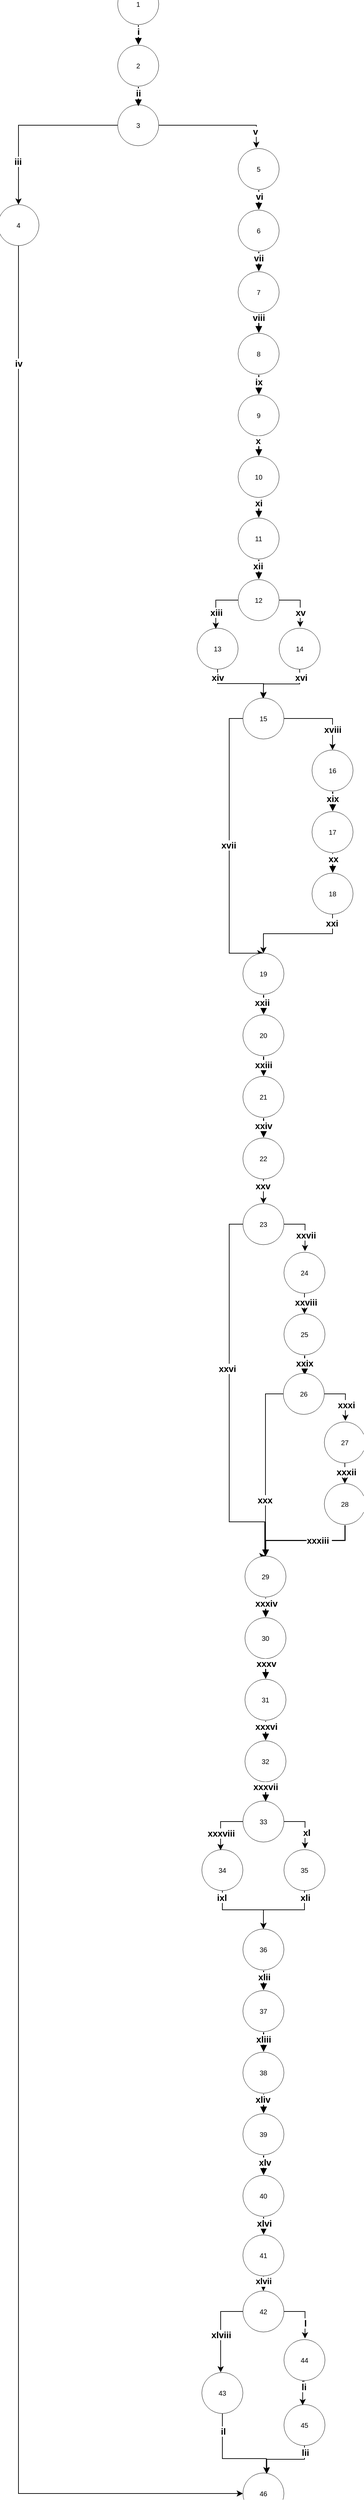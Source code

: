 <mxfile version="27.0.9">
  <diagram name="Página-1" id="vauJ-K1JWkv2jSBXTTIK">
    <mxGraphModel dx="2691" dy="1253" grid="0" gridSize="10" guides="1" tooltips="1" connect="1" arrows="1" fold="1" page="1" pageScale="1" pageWidth="827" pageHeight="1169" background="none" math="0" shadow="0" adaptiveColors="simple">
      <root>
        <mxCell id="0" />
        <mxCell id="1" parent="0" />
        <mxCell id="_monGCf5ujj0BCtjY-OE-161" style="edgeStyle=orthogonalEdgeStyle;rounded=0;hachureGap=4;orthogonalLoop=1;jettySize=auto;html=1;exitX=0;exitY=0.5;exitDx=0;exitDy=0;fontFamily=Architects Daughter;fontSource=https%3A%2F%2Ffonts.googleapis.com%2Fcss%3Ffamily%3DArchitects%2BDaughter;labelBackgroundColor=none;fontColor=default;" parent="1" source="_monGCf5ujj0BCtjY-OE-153" target="_monGCf5ujj0BCtjY-OE-159" edge="1">
          <mxGeometry relative="1" as="geometry" />
        </mxCell>
        <mxCell id="F6hMKLf_0vPhQ7OQ2Ecv-1" value="&lt;b&gt;&lt;font style=&quot;font-size: 13px;&quot;&gt;iii&lt;/font&gt;&lt;/b&gt;" style="edgeLabel;html=1;align=center;verticalAlign=middle;resizable=0;points=[];" parent="_monGCf5ujj0BCtjY-OE-161" vertex="1" connectable="0">
          <mxGeometry x="0.518" y="-1" relative="1" as="geometry">
            <mxPoint as="offset" />
          </mxGeometry>
        </mxCell>
        <mxCell id="_monGCf5ujj0BCtjY-OE-153" value="3" style="html=1;overflow=block;blockSpacing=1;whiteSpace=wrap;ellipse;fontSize=10;align=center;spacing=3.8;strokeOpacity=100;rounded=0;absoluteArcSize=1;arcSize=9;strokeWidth=NaN;lucidId=2x7nmoQa2AxB;labelBackgroundColor=none;" parent="1" vertex="1">
          <mxGeometry x="292" y="1232" width="60" height="60" as="geometry" />
        </mxCell>
        <mxCell id="_monGCf5ujj0BCtjY-OE-360" style="edgeStyle=orthogonalEdgeStyle;rounded=0;hachureGap=4;orthogonalLoop=1;jettySize=auto;html=1;exitX=0.5;exitY=1;exitDx=0;exitDy=0;entryX=0;entryY=0.5;entryDx=0;entryDy=0;fontFamily=Architects Daughter;fontSource=https%3A%2F%2Ffonts.googleapis.com%2Fcss%3Ffamily%3DArchitects%2BDaughter;labelBackgroundColor=none;fontColor=default;" parent="1" source="_monGCf5ujj0BCtjY-OE-159" target="_monGCf5ujj0BCtjY-OE-351" edge="1">
          <mxGeometry relative="1" as="geometry" />
        </mxCell>
        <mxCell id="F6hMKLf_0vPhQ7OQ2Ecv-3" value="&lt;b&gt;&lt;font style=&quot;font-size: 13px;&quot;&gt;iv&lt;/font&gt;&lt;/b&gt;" style="edgeLabel;html=1;align=center;verticalAlign=middle;resizable=0;points=[];" parent="_monGCf5ujj0BCtjY-OE-360" vertex="1" connectable="0">
          <mxGeometry x="-0.905" relative="1" as="geometry">
            <mxPoint as="offset" />
          </mxGeometry>
        </mxCell>
        <mxCell id="_monGCf5ujj0BCtjY-OE-159" value="4" style="html=1;overflow=block;blockSpacing=1;whiteSpace=wrap;ellipse;fontSize=10;align=center;spacing=3.8;strokeOpacity=100;rounded=0;absoluteArcSize=1;arcSize=9;strokeWidth=NaN;lucidId=2x7nmoQa2AxB;labelBackgroundColor=none;" parent="1" vertex="1">
          <mxGeometry x="117" y="1378" width="60" height="60" as="geometry" />
        </mxCell>
        <mxCell id="_monGCf5ujj0BCtjY-OE-163" value="5" style="html=1;overflow=block;blockSpacing=1;whiteSpace=wrap;ellipse;fontSize=10;align=center;spacing=3.8;strokeOpacity=100;rounded=0;absoluteArcSize=1;arcSize=9;strokeWidth=NaN;lucidId=er7n.wHx66S4;labelBackgroundColor=none;" parent="1" vertex="1">
          <mxGeometry x="468" y="1296" width="60" height="60" as="geometry" />
        </mxCell>
        <mxCell id="_monGCf5ujj0BCtjY-OE-164" value="" style="html=1;jettySize=18;whiteSpace=wrap;fontSize=13;strokeOpacity=100;strokeWidth=1.5;rounded=0;arcSize=12;edgeStyle=orthogonalEdgeStyle;startArrow=none;endArrow=block;endFill=1;exitX=0.5;exitY=1.013;exitPerimeter=0;entryX=0.5;entryY=-0.013;entryPerimeter=0;lucidId=gr7nAX82Irr~;labelBackgroundColor=none;fontColor=default;" parent="1" source="_monGCf5ujj0BCtjY-OE-163" target="_monGCf5ujj0BCtjY-OE-166" edge="1">
          <mxGeometry width="100" height="100" relative="1" as="geometry">
            <Array as="points" />
          </mxGeometry>
        </mxCell>
        <mxCell id="QhYaTNnM0dSVYR8I3ck6-7" value="&lt;b&gt;&lt;font style=&quot;font-size: 13px;&quot;&gt;vi&lt;/font&gt;&lt;/b&gt;" style="edgeLabel;html=1;align=center;verticalAlign=middle;resizable=0;points=[];" parent="_monGCf5ujj0BCtjY-OE-164" vertex="1" connectable="0">
          <mxGeometry x="-0.362" y="1" relative="1" as="geometry">
            <mxPoint as="offset" />
          </mxGeometry>
        </mxCell>
        <mxCell id="_monGCf5ujj0BCtjY-OE-166" value="6" style="html=1;overflow=block;blockSpacing=1;whiteSpace=wrap;ellipse;fontSize=10;align=center;spacing=3.8;strokeOpacity=100;rounded=0;absoluteArcSize=1;arcSize=9;strokeWidth=NaN;lucidId=gr7n4lYt4T1x;labelBackgroundColor=none;" parent="1" vertex="1">
          <mxGeometry x="468" y="1386" width="60" height="60" as="geometry" />
        </mxCell>
        <mxCell id="_monGCf5ujj0BCtjY-OE-167" value="" style="html=1;jettySize=18;whiteSpace=wrap;fontSize=13;strokeOpacity=100;strokeWidth=1.5;rounded=0;arcSize=12;edgeStyle=orthogonalEdgeStyle;startArrow=none;endArrow=block;endFill=1;exitX=0.5;exitY=1.013;exitPerimeter=0;entryX=0.5;entryY=-0.013;entryPerimeter=0;lucidId=Tr7nbKWZ0~qz;labelBackgroundColor=none;fontColor=default;" parent="1" source="_monGCf5ujj0BCtjY-OE-166" target="_monGCf5ujj0BCtjY-OE-169" edge="1">
          <mxGeometry width="100" height="100" relative="1" as="geometry">
            <Array as="points" />
          </mxGeometry>
        </mxCell>
        <mxCell id="F6hMKLf_0vPhQ7OQ2Ecv-5" value="&lt;b&gt;&lt;font style=&quot;font-size: 13px;&quot;&gt;vii&lt;/font&gt;&lt;/b&gt;" style="edgeLabel;html=1;align=center;verticalAlign=middle;resizable=0;points=[];" parent="_monGCf5ujj0BCtjY-OE-167" vertex="1" connectable="0">
          <mxGeometry x="-0.382" relative="1" as="geometry">
            <mxPoint as="offset" />
          </mxGeometry>
        </mxCell>
        <mxCell id="_monGCf5ujj0BCtjY-OE-169" value="7" style="html=1;overflow=block;blockSpacing=1;whiteSpace=wrap;ellipse;fontSize=10;align=center;spacing=3.8;strokeOpacity=100;rounded=0;absoluteArcSize=1;arcSize=9;strokeWidth=NaN;lucidId=Tr7n12R.XfZG;labelBackgroundColor=none;" parent="1" vertex="1">
          <mxGeometry x="468" y="1476" width="60" height="60" as="geometry" />
        </mxCell>
        <mxCell id="_monGCf5ujj0BCtjY-OE-170" value="" style="html=1;jettySize=18;whiteSpace=wrap;fontSize=13;strokeOpacity=100;strokeWidth=1.5;rounded=0;arcSize=12;edgeStyle=orthogonalEdgeStyle;startArrow=none;endArrow=block;endFill=1;exitX=0.5;exitY=1.013;exitPerimeter=0;entryX=0.5;entryY=-0.013;entryPerimeter=0;lucidId=Ws7nHzFQJizJ;labelBackgroundColor=none;fontColor=default;" parent="1" source="_monGCf5ujj0BCtjY-OE-169" target="_monGCf5ujj0BCtjY-OE-172" edge="1">
          <mxGeometry width="100" height="100" relative="1" as="geometry">
            <Array as="points" />
          </mxGeometry>
        </mxCell>
        <mxCell id="F6hMKLf_0vPhQ7OQ2Ecv-6" value="&lt;b&gt;&lt;font style=&quot;font-size: 13px;&quot;&gt;viii&lt;/font&gt;&lt;/b&gt;" style="edgeLabel;html=1;align=center;verticalAlign=middle;resizable=0;points=[];" parent="_monGCf5ujj0BCtjY-OE-170" vertex="1" connectable="0">
          <mxGeometry x="-0.573" relative="1" as="geometry">
            <mxPoint as="offset" />
          </mxGeometry>
        </mxCell>
        <mxCell id="_monGCf5ujj0BCtjY-OE-172" value="8" style="html=1;overflow=block;blockSpacing=1;whiteSpace=wrap;ellipse;fontSize=10;align=center;spacing=3.8;strokeOpacity=100;rounded=0;absoluteArcSize=1;arcSize=9;strokeWidth=NaN;lucidId=Ws7nKWF0r7MZ;labelBackgroundColor=none;" parent="1" vertex="1">
          <mxGeometry x="468" y="1566" width="60" height="60" as="geometry" />
        </mxCell>
        <mxCell id="_monGCf5ujj0BCtjY-OE-173" value="" style="html=1;jettySize=18;whiteSpace=wrap;fontSize=13;strokeOpacity=100;strokeWidth=1.5;rounded=0;arcSize=12;edgeStyle=orthogonalEdgeStyle;startArrow=none;endArrow=block;endFill=1;exitX=0.5;exitY=1.013;exitPerimeter=0;entryX=0.5;entryY=-0.013;entryPerimeter=0;lucidId=4s7nOA23c9Lb;labelBackgroundColor=none;fontColor=default;" parent="1" source="_monGCf5ujj0BCtjY-OE-172" target="_monGCf5ujj0BCtjY-OE-175" edge="1">
          <mxGeometry width="100" height="100" relative="1" as="geometry">
            <Array as="points" />
          </mxGeometry>
        </mxCell>
        <mxCell id="F6hMKLf_0vPhQ7OQ2Ecv-7" value="&lt;b&gt;&lt;font style=&quot;font-size: 13px;&quot;&gt;ix&lt;/font&gt;&lt;/b&gt;" style="edgeLabel;html=1;align=center;verticalAlign=middle;resizable=0;points=[];" parent="_monGCf5ujj0BCtjY-OE-173" vertex="1" connectable="0">
          <mxGeometry x="-0.296" relative="1" as="geometry">
            <mxPoint as="offset" />
          </mxGeometry>
        </mxCell>
        <mxCell id="_monGCf5ujj0BCtjY-OE-175" value="9" style="html=1;overflow=block;blockSpacing=1;whiteSpace=wrap;ellipse;fontSize=10;align=center;spacing=3.8;strokeOpacity=100;rounded=0;absoluteArcSize=1;arcSize=9;strokeWidth=NaN;lucidId=4s7nlr1gQl5S;labelBackgroundColor=none;" parent="1" vertex="1">
          <mxGeometry x="468" y="1656" width="60" height="60" as="geometry" />
        </mxCell>
        <mxCell id="_monGCf5ujj0BCtjY-OE-176" value="" style="html=1;jettySize=18;whiteSpace=wrap;fontSize=13;strokeOpacity=100;strokeWidth=1.5;rounded=0;arcSize=12;edgeStyle=orthogonalEdgeStyle;startArrow=none;endArrow=block;endFill=1;exitX=0.5;exitY=1.013;exitPerimeter=0;entryX=0.5;entryY=-0.013;entryPerimeter=0;lucidId=-s7nuru1Xb1R;labelBackgroundColor=none;fontColor=default;" parent="1" source="_monGCf5ujj0BCtjY-OE-175" target="_monGCf5ujj0BCtjY-OE-178" edge="1">
          <mxGeometry width="100" height="100" relative="1" as="geometry">
            <Array as="points" />
          </mxGeometry>
        </mxCell>
        <mxCell id="F6hMKLf_0vPhQ7OQ2Ecv-8" value="&lt;b&gt;&lt;font style=&quot;font-size: 13px;&quot;&gt;x&lt;/font&gt;&lt;/b&gt;" style="edgeLabel;html=1;align=center;verticalAlign=middle;resizable=0;points=[];" parent="_monGCf5ujj0BCtjY-OE-176" vertex="1" connectable="0">
          <mxGeometry x="-0.616" y="-1" relative="1" as="geometry">
            <mxPoint as="offset" />
          </mxGeometry>
        </mxCell>
        <mxCell id="_monGCf5ujj0BCtjY-OE-178" value="10" style="html=1;overflow=block;blockSpacing=1;whiteSpace=wrap;ellipse;fontSize=10;align=center;spacing=3.8;strokeOpacity=100;rounded=0;absoluteArcSize=1;arcSize=9;strokeWidth=NaN;lucidId=-s7nFN4nopYL;labelBackgroundColor=none;" parent="1" vertex="1">
          <mxGeometry x="468" y="1746" width="60" height="60" as="geometry" />
        </mxCell>
        <mxCell id="_monGCf5ujj0BCtjY-OE-179" value="" style="html=1;jettySize=18;whiteSpace=wrap;fontSize=13;strokeOpacity=100;strokeWidth=1.5;rounded=0;arcSize=12;edgeStyle=orthogonalEdgeStyle;startArrow=none;endArrow=block;endFill=1;exitX=0.5;exitY=1.013;exitPerimeter=0;entryX=0.5;entryY=-0.013;entryPerimeter=0;lucidId=at7nd8NEkhZJ;labelBackgroundColor=none;fontColor=default;" parent="1" source="_monGCf5ujj0BCtjY-OE-178" target="_monGCf5ujj0BCtjY-OE-181" edge="1">
          <mxGeometry width="100" height="100" relative="1" as="geometry">
            <Array as="points" />
          </mxGeometry>
        </mxCell>
        <mxCell id="F6hMKLf_0vPhQ7OQ2Ecv-9" value="&lt;b&gt;&lt;font style=&quot;font-size: 13px;&quot;&gt;xi&lt;/font&gt;&lt;/b&gt;" style="edgeLabel;html=1;align=center;verticalAlign=middle;resizable=0;points=[];" parent="_monGCf5ujj0BCtjY-OE-179" vertex="1" connectable="0">
          <mxGeometry x="-0.509" relative="1" as="geometry">
            <mxPoint as="offset" />
          </mxGeometry>
        </mxCell>
        <mxCell id="_monGCf5ujj0BCtjY-OE-181" value="11" style="html=1;overflow=block;blockSpacing=1;whiteSpace=wrap;ellipse;fontSize=10;align=center;spacing=3.8;strokeOpacity=100;rounded=0;absoluteArcSize=1;arcSize=9;strokeWidth=NaN;lucidId=at7n2IR1nz86;labelBackgroundColor=none;" parent="1" vertex="1">
          <mxGeometry x="468" y="1836" width="60" height="60" as="geometry" />
        </mxCell>
        <mxCell id="_monGCf5ujj0BCtjY-OE-182" value="" style="html=1;jettySize=18;whiteSpace=wrap;fontSize=13;strokeOpacity=100;strokeWidth=1.5;rounded=0;arcSize=12;edgeStyle=orthogonalEdgeStyle;startArrow=none;endArrow=block;endFill=1;exitX=0.5;exitY=1.013;exitPerimeter=0;entryX=0.5;entryY=-0.013;entryPerimeter=0;lucidId=st7nROfuym9G;labelBackgroundColor=none;fontColor=default;" parent="1" source="_monGCf5ujj0BCtjY-OE-181" target="_monGCf5ujj0BCtjY-OE-184" edge="1">
          <mxGeometry width="100" height="100" relative="1" as="geometry">
            <Array as="points" />
          </mxGeometry>
        </mxCell>
        <mxCell id="F6hMKLf_0vPhQ7OQ2Ecv-11" value="&lt;b&gt;&lt;font style=&quot;font-size: 13px;&quot;&gt;xii&lt;/font&gt;&lt;/b&gt;" style="edgeLabel;html=1;align=center;verticalAlign=middle;resizable=0;points=[];" parent="_monGCf5ujj0BCtjY-OE-182" vertex="1" connectable="0">
          <mxGeometry x="-0.36" y="-1" relative="1" as="geometry">
            <mxPoint as="offset" />
          </mxGeometry>
        </mxCell>
        <mxCell id="_monGCf5ujj0BCtjY-OE-184" value="12" style="html=1;overflow=block;blockSpacing=1;whiteSpace=wrap;ellipse;fontSize=10;align=center;spacing=3.8;strokeOpacity=100;rounded=0;absoluteArcSize=1;arcSize=9;strokeWidth=NaN;lucidId=rt7nD08MM-FN;labelBackgroundColor=none;" parent="1" vertex="1">
          <mxGeometry x="468" y="1926" width="60" height="60" as="geometry" />
        </mxCell>
        <mxCell id="_monGCf5ujj0BCtjY-OE-187" style="edgeStyle=orthogonalEdgeStyle;rounded=0;hachureGap=4;orthogonalLoop=1;jettySize=auto;html=1;exitX=1;exitY=0.5;exitDx=0;exitDy=0;entryX=0.443;entryY=-0.015;entryDx=0;entryDy=0;entryPerimeter=0;fontFamily=Architects Daughter;fontSource=https%3A%2F%2Ffonts.googleapis.com%2Fcss%3Ffamily%3DArchitects%2BDaughter;labelBackgroundColor=none;fontColor=default;" parent="1" source="_monGCf5ujj0BCtjY-OE-153" target="_monGCf5ujj0BCtjY-OE-163" edge="1">
          <mxGeometry relative="1" as="geometry" />
        </mxCell>
        <mxCell id="F6hMKLf_0vPhQ7OQ2Ecv-2" value="&lt;b&gt;&lt;font style=&quot;font-size: 13px;&quot;&gt;v&lt;/font&gt;&lt;/b&gt;" style="edgeLabel;html=1;align=center;verticalAlign=middle;resizable=0;points=[];" parent="_monGCf5ujj0BCtjY-OE-187" vertex="1" connectable="0">
          <mxGeometry x="0.723" y="-2" relative="1" as="geometry">
            <mxPoint as="offset" />
          </mxGeometry>
        </mxCell>
        <mxCell id="_monGCf5ujj0BCtjY-OE-224" style="edgeStyle=orthogonalEdgeStyle;rounded=0;hachureGap=4;orthogonalLoop=1;jettySize=auto;html=1;exitX=0.5;exitY=1;exitDx=0;exitDy=0;entryX=0.5;entryY=0;entryDx=0;entryDy=0;fontFamily=Architects Daughter;fontSource=https%3A%2F%2Ffonts.googleapis.com%2Fcss%3Ffamily%3DArchitects%2BDaughter;labelBackgroundColor=none;fontColor=default;" parent="1" source="_monGCf5ujj0BCtjY-OE-192" target="_monGCf5ujj0BCtjY-OE-215" edge="1">
          <mxGeometry relative="1" as="geometry" />
        </mxCell>
        <mxCell id="_monGCf5ujj0BCtjY-OE-243" value="&lt;span style=&quot;color: rgba(0, 0, 0, 0); font-family: monospace; font-size: 0px; text-align: start; background-color: rgb(236, 236, 236);&quot;&gt;%3CmxGraphModel%3E%3Croot%3E%3CmxCell%20id%3D%220%22%2F%3E%3CmxCell%20id%3D%221%22%20parent%3D%220%22%2F%3E%3CmxCell%20id%3D%222%22%20value%3D%2248%22%20style%3D%22html%3D1%3Boverflow%3Dblock%3BblockSpacing%3D1%3BwhiteSpace%3Dwrap%3Bellipse%3BfontSize%3D10%3Balign%3Dcenter%3Bspacing%3D3.8%3BstrokeOpacity%3D100%3Brounded%3D0%3BabsoluteArcSize%3D1%3BarcSize%3D9%3BfillColor%3D%23unset%3BstrokeWidth%3DNaN%3BlucidId%3Drt7nD08MM-FN%3Bsketch%3D1%3BcurveFitting%3D1%3Bjiggle%3D2%3B%22%20vertex%3D%221%22%20parent%3D%221%22%3E%3CmxGeometry%20x%3D%22507%22%20y%3D%223570%22%20width%3D%2260%22%20height%3D%2260%22%20as%3D%22geometry%22%2F%3E%3C%2FmxCell%3E%3CmxCell%20id%3D%223%22%20value%3D%2249%22%20style%3D%22html%3D1%3Boverflow%3Dblock%3BblockSpacing%3D1%3BwhiteSpace%3Dwrap%3Bellipse%3BfontSize%3D10%3Balign%3Dcenter%3Bspacing%3D3.8%3BstrokeOpacity%3D100%3Brounded%3D0%3BabsoluteArcSize%3D1%3BarcSize%3D9%3BfillColor%3D%23unset%3BstrokeWidth%3DNaN%3BlucidId%3D2x7nmoQa2AxB%3Bsketch%3D1%3BcurveFitting%3D1%3Bjiggle%3D2%3B%22%20vertex%3D%221%22%20parent%3D%221%22%3E%3CmxGeometry%20x%3D%22447%22%20y%3D%223641%22%20width%3D%2260%22%20height%3D%2260%22%20as%3D%22geometry%22%2F%3E%3C%2FmxCell%3E%3CmxCell%20id%3D%224%22%20value%3D%2250%22%20style%3D%22html%3D1%3Boverflow%3Dblock%3BblockSpacing%3D1%3BwhiteSpace%3Dwrap%3Bellipse%3BfontSize%3D10%3Balign%3Dcenter%3Bspacing%3D3.8%3BstrokeOpacity%3D100%3Brounded%3D0%3BabsoluteArcSize%3D1%3BarcSize%3D9%3BfillColor%3D%23unset%3BstrokeWidth%3DNaN%3BlucidId%3D2x7nmoQa2AxB%3Bsketch%3D1%3BcurveFitting%3D1%3Bjiggle%3D2%3B%22%20vertex%3D%221%22%20parent%3D%221%22%3E%3CmxGeometry%20x%3D%22567%22%20y%3D%223641%22%20width%3D%2260%22%20height%3D%2260%22%20as%3D%22geometry%22%2F%3E%3C%2FmxCell%3E%3CmxCell%20id%3D%225%22%20style%3D%22edgeStyle%3DorthogonalEdgeStyle%3Brounded%3D0%3Bsketch%3D1%3BhachureGap%3D4%3Bjiggle%3D2%3BcurveFitting%3D1%3BorthogonalLoop%3D1%3BjettySize%3Dauto%3Bhtml%3D1%3BexitX%3D0%3BexitY%3D0.5%3BexitDx%3D0%3BexitDy%3D0%3BentryX%3D0.456%3BentryY%3D0.014%3BentryDx%3D0%3BentryDy%3D0%3BentryPerimeter%3D0%3BfontFamily%3DArchitects%20Daughter%3BfontSource%3Dhttps%253A%252F%252Ffonts.googleapis.com%252Fcss%253Ffamily%253DArchitects%252BDaughter%3B%22%20edge%3D%221%22%20source%3D%222%22%20target%3D%223%22%20parent%3D%221%22%3E%3CmxGeometry%20relative%3D%221%22%20as%3D%22geometry%22%2F%3E%3C%2FmxCell%3E%3CmxCell%20id%3D%226%22%20value%3D%22%26lt%3Bfont%20style%3D%26quot%3Bfont-size%3A%2013px%3B%26quot%3B%26gt%3B%26lt%3Bb%26gt%3BLI%26lt%3B%2Fb%26gt%3B%26lt%3B%2Ffont%26gt%3B%22%20style%3D%22edgeLabel%3Bhtml%3D1%3Balign%3Dcenter%3BverticalAlign%3Dmiddle%3Bresizable%3D0%3Bpoints%3D%5B%5D%3Bsketch%3D1%3BhachureGap%3D4%3Bjiggle%3D2%3BcurveFitting%3D1%3BfontFamily%3DArchitects%20Daughter%3BfontSource%3Dhttps%253A%252F%252Ffonts.googleapis.com%252Fcss%253Ffamily%253DArchitects%252BDaughter%3B%22%20vertex%3D%221%22%20connectable%3D%220%22%20parent%3D%225%22%3E%3CmxGeometry%20x%3D%220.258%22%20relative%3D%221%22%20as%3D%22geometry%22%3E%3CmxPoint%20as%3D%22offset%22%2F%3E%3C%2FmxGeometry%3E%3C%2FmxCell%3E%3CmxCell%20id%3D%227%22%20style%3D%22edgeStyle%3DorthogonalEdgeStyle%3Brounded%3D0%3Bsketch%3D1%3BhachureGap%3D4%3Bjiggle%3D2%3BcurveFitting%3D1%3BorthogonalLoop%3D1%3BjettySize%3Dauto%3Bhtml%3D1%3BexitX%3D1%3BexitY%3D0.5%3BexitDx%3D0%3BexitDy%3D0%3BentryX%3D0.513%3BentryY%3D-0.027%3BentryDx%3D0%3BentryDy%3D0%3BentryPerimeter%3D0%3BfontFamily%3DArchitects%20Daughter%3BfontSource%3Dhttps%253A%252F%252Ffonts.googleapis.com%252Fcss%253Ffamily%253DArchitects%252BDaughter%3B%22%20edge%3D%221%22%20source%3D%222%22%20target%3D%224%22%20parent%3D%221%22%3E%3CmxGeometry%20relative%3D%221%22%20as%3D%22geometry%22%2F%3E%3C%2FmxCell%3E%3CmxCell%20id%3D%228%22%20value%3D%22%26lt%3Bspan%20style%3D%26quot%3Bfont-size%3A%2013px%3B%26quot%3B%26gt%3B%26lt%3Bb%26gt%3BLII%26lt%3B%2Fb%26gt%3B%26lt%3B%2Fspan%26gt%3B%22%20style%3D%22edgeLabel%3Bhtml%3D1%3Balign%3Dcenter%3BverticalAlign%3Dmiddle%3Bresizable%3D0%3Bpoints%3D%5B%5D%3Bsketch%3D1%3BhachureGap%3D4%3Bjiggle%3D2%3BcurveFitting%3D1%3BfontFamily%3DArchitects%20Daughter%3BfontSource%3Dhttps%253A%252F%252Ffonts.googleapis.com%252Fcss%253Ffamily%253DArchitects%252BDaughter%3B%22%20vertex%3D%221%22%20connectable%3D%220%22%20parent%3D%227%22%3E%3CmxGeometry%20x%3D%220.398%22%20y%3D%221%22%20relative%3D%221%22%20as%3D%22geometry%22%3E%3CmxPoint%20as%3D%22offset%22%2F%3E%3C%2FmxGeometry%3E%3C%2FmxCell%3E%3C%2Froot%3E%3C%2FmxGraphModel%3&lt;/span&gt;" style="edgeLabel;html=1;align=center;verticalAlign=middle;resizable=0;points=[];hachureGap=4;fontFamily=Architects Daughter;fontSource=https%3A%2F%2Ffonts.googleapis.com%2Fcss%3Ffamily%3DArchitects%2BDaughter;labelBackgroundColor=none;" parent="_monGCf5ujj0BCtjY-OE-224" vertex="1" connectable="0">
          <mxGeometry x="-0.162" y="-3" relative="1" as="geometry">
            <mxPoint as="offset" />
          </mxGeometry>
        </mxCell>
        <mxCell id="F6hMKLf_0vPhQ7OQ2Ecv-13" value="&lt;b&gt;&lt;font style=&quot;font-size: 13px;&quot;&gt;xiv&lt;/font&gt;&lt;/b&gt;" style="edgeLabel;html=1;align=center;verticalAlign=middle;resizable=0;points=[];" parent="_monGCf5ujj0BCtjY-OE-224" vertex="1" connectable="0">
          <mxGeometry x="-0.793" relative="1" as="geometry">
            <mxPoint as="offset" />
          </mxGeometry>
        </mxCell>
        <mxCell id="_monGCf5ujj0BCtjY-OE-192" value="13" style="html=1;overflow=block;blockSpacing=1;whiteSpace=wrap;ellipse;fontSize=10;align=center;spacing=3.8;strokeOpacity=100;rounded=0;absoluteArcSize=1;arcSize=9;strokeWidth=NaN;lucidId=2x7nmoQa2AxB;labelBackgroundColor=none;" parent="1" vertex="1">
          <mxGeometry x="408" y="1997" width="60" height="60" as="geometry" />
        </mxCell>
        <mxCell id="_monGCf5ujj0BCtjY-OE-225" style="edgeStyle=orthogonalEdgeStyle;rounded=0;hachureGap=4;orthogonalLoop=1;jettySize=auto;html=1;exitX=0.5;exitY=1;exitDx=0;exitDy=0;fontFamily=Architects Daughter;fontSource=https%3A%2F%2Ffonts.googleapis.com%2Fcss%3Ffamily%3DArchitects%2BDaughter;labelBackgroundColor=none;fontColor=default;" parent="1" source="_monGCf5ujj0BCtjY-OE-193" edge="1">
          <mxGeometry relative="1" as="geometry">
            <mxPoint x="504.667" y="2100" as="targetPoint" />
          </mxGeometry>
        </mxCell>
        <mxCell id="F6hMKLf_0vPhQ7OQ2Ecv-15" value="&lt;b&gt;&lt;font style=&quot;font-size: 13px;&quot;&gt;xvi&lt;/font&gt;&lt;/b&gt;" style="edgeLabel;html=1;align=center;verticalAlign=middle;resizable=0;points=[];" parent="_monGCf5ujj0BCtjY-OE-225" vertex="1" connectable="0">
          <mxGeometry x="-0.764" y="2" relative="1" as="geometry">
            <mxPoint as="offset" />
          </mxGeometry>
        </mxCell>
        <mxCell id="_monGCf5ujj0BCtjY-OE-193" value="14" style="html=1;overflow=block;blockSpacing=1;whiteSpace=wrap;ellipse;fontSize=10;align=center;spacing=3.8;strokeOpacity=100;rounded=0;absoluteArcSize=1;arcSize=9;strokeWidth=NaN;lucidId=2x7nmoQa2AxB;labelBackgroundColor=none;" parent="1" vertex="1">
          <mxGeometry x="528" y="1997" width="60" height="60" as="geometry" />
        </mxCell>
        <mxCell id="_monGCf5ujj0BCtjY-OE-194" style="edgeStyle=orthogonalEdgeStyle;rounded=0;hachureGap=4;orthogonalLoop=1;jettySize=auto;html=1;exitX=0;exitY=0.5;exitDx=0;exitDy=0;entryX=0.456;entryY=0.014;entryDx=0;entryDy=0;entryPerimeter=0;fontFamily=Architects Daughter;fontSource=https%3A%2F%2Ffonts.googleapis.com%2Fcss%3Ffamily%3DArchitects%2BDaughter;labelBackgroundColor=none;fontColor=default;" parent="1" source="_monGCf5ujj0BCtjY-OE-184" target="_monGCf5ujj0BCtjY-OE-192" edge="1">
          <mxGeometry relative="1" as="geometry" />
        </mxCell>
        <mxCell id="F6hMKLf_0vPhQ7OQ2Ecv-10" value="&lt;b&gt;&lt;font style=&quot;font-size: 13px;&quot;&gt;xiii&lt;/font&gt;&lt;/b&gt;" style="edgeLabel;html=1;align=center;verticalAlign=middle;resizable=0;points=[];" parent="_monGCf5ujj0BCtjY-OE-194" vertex="1" connectable="0">
          <mxGeometry x="0.353" relative="1" as="geometry">
            <mxPoint as="offset" />
          </mxGeometry>
        </mxCell>
        <mxCell id="_monGCf5ujj0BCtjY-OE-195" style="edgeStyle=orthogonalEdgeStyle;rounded=0;hachureGap=4;orthogonalLoop=1;jettySize=auto;html=1;exitX=1;exitY=0.5;exitDx=0;exitDy=0;entryX=0.513;entryY=-0.027;entryDx=0;entryDy=0;entryPerimeter=0;fontFamily=Architects Daughter;fontSource=https%3A%2F%2Ffonts.googleapis.com%2Fcss%3Ffamily%3DArchitects%2BDaughter;labelBackgroundColor=none;fontColor=default;" parent="1" source="_monGCf5ujj0BCtjY-OE-184" target="_monGCf5ujj0BCtjY-OE-193" edge="1">
          <mxGeometry relative="1" as="geometry" />
        </mxCell>
        <mxCell id="F6hMKLf_0vPhQ7OQ2Ecv-14" value="&lt;b&gt;&lt;font style=&quot;font-size: 13px;&quot;&gt;xv&lt;/font&gt;&lt;/b&gt;" style="edgeLabel;html=1;align=center;verticalAlign=middle;resizable=0;points=[];" parent="_monGCf5ujj0BCtjY-OE-195" vertex="1" connectable="0">
          <mxGeometry x="0.401" relative="1" as="geometry">
            <mxPoint as="offset" />
          </mxGeometry>
        </mxCell>
        <mxCell id="_monGCf5ujj0BCtjY-OE-213" style="edgeStyle=orthogonalEdgeStyle;rounded=0;hachureGap=4;orthogonalLoop=1;jettySize=auto;html=1;exitX=1;exitY=0.5;exitDx=0;exitDy=0;entryX=0.5;entryY=0;entryDx=0;entryDy=0;fontFamily=Architects Daughter;fontSource=https%3A%2F%2Ffonts.googleapis.com%2Fcss%3Ffamily%3DArchitects%2BDaughter;labelBackgroundColor=none;fontColor=default;" parent="1" source="_monGCf5ujj0BCtjY-OE-215" target="_monGCf5ujj0BCtjY-OE-216" edge="1">
          <mxGeometry relative="1" as="geometry" />
        </mxCell>
        <mxCell id="F6hMKLf_0vPhQ7OQ2Ecv-17" value="&lt;b&gt;&lt;font style=&quot;font-size: 13px;&quot;&gt;xviii&lt;/font&gt;&lt;/b&gt;" style="edgeLabel;html=1;align=center;verticalAlign=middle;resizable=0;points=[];" parent="_monGCf5ujj0BCtjY-OE-213" vertex="1" connectable="0">
          <mxGeometry x="0.481" relative="1" as="geometry">
            <mxPoint as="offset" />
          </mxGeometry>
        </mxCell>
        <mxCell id="_monGCf5ujj0BCtjY-OE-240" style="edgeStyle=orthogonalEdgeStyle;rounded=0;hachureGap=4;orthogonalLoop=1;jettySize=auto;html=1;exitX=0;exitY=0.5;exitDx=0;exitDy=0;entryX=0.5;entryY=0;entryDx=0;entryDy=0;fontFamily=Architects Daughter;fontSource=https%3A%2F%2Ffonts.googleapis.com%2Fcss%3Ffamily%3DArchitects%2BDaughter;labelBackgroundColor=none;fontColor=default;" parent="1" source="_monGCf5ujj0BCtjY-OE-215" target="_monGCf5ujj0BCtjY-OE-228" edge="1">
          <mxGeometry relative="1" as="geometry">
            <Array as="points">
              <mxPoint x="455" y="2129" />
              <mxPoint x="455" y="2472" />
            </Array>
          </mxGeometry>
        </mxCell>
        <mxCell id="F6hMKLf_0vPhQ7OQ2Ecv-16" value="&lt;b&gt;&lt;font style=&quot;font-size: 13px;&quot;&gt;xvii&lt;/font&gt;&lt;/b&gt;" style="edgeLabel;html=1;align=center;verticalAlign=middle;resizable=0;points=[];" parent="_monGCf5ujj0BCtjY-OE-240" vertex="1" connectable="0">
          <mxGeometry x="-0.009" y="-1" relative="1" as="geometry">
            <mxPoint as="offset" />
          </mxGeometry>
        </mxCell>
        <mxCell id="_monGCf5ujj0BCtjY-OE-215" value="15" style="html=1;overflow=block;blockSpacing=1;whiteSpace=wrap;ellipse;fontSize=10;align=center;spacing=3.8;strokeOpacity=100;rounded=0;absoluteArcSize=1;arcSize=9;strokeWidth=NaN;lucidId=2x7nmoQa2AxB;labelBackgroundColor=none;" parent="1" vertex="1">
          <mxGeometry x="475" y="2099" width="60" height="60" as="geometry" />
        </mxCell>
        <mxCell id="_monGCf5ujj0BCtjY-OE-216" value="16" style="html=1;overflow=block;blockSpacing=1;whiteSpace=wrap;ellipse;fontSize=10;align=center;spacing=3.8;strokeOpacity=100;rounded=0;absoluteArcSize=1;arcSize=9;strokeWidth=NaN;lucidId=2x7ncxspwqkf;labelBackgroundColor=none;" parent="1" vertex="1">
          <mxGeometry x="576" y="2175" width="60" height="60" as="geometry" />
        </mxCell>
        <mxCell id="_monGCf5ujj0BCtjY-OE-217" value="" style="html=1;jettySize=18;whiteSpace=wrap;fontSize=13;strokeOpacity=100;strokeWidth=1.5;rounded=0;arcSize=12;edgeStyle=orthogonalEdgeStyle;startArrow=none;endArrow=block;endFill=1;exitX=0.5;exitY=1.013;exitPerimeter=0;entryX=0.5;entryY=-0.013;entryPerimeter=0;lucidId=2x7npBRpC46o;labelBackgroundColor=none;fontColor=default;" parent="1" source="_monGCf5ujj0BCtjY-OE-216" target="_monGCf5ujj0BCtjY-OE-219" edge="1">
          <mxGeometry width="100" height="100" relative="1" as="geometry">
            <Array as="points" />
          </mxGeometry>
        </mxCell>
        <mxCell id="F6hMKLf_0vPhQ7OQ2Ecv-19" value="&lt;b&gt;&lt;font style=&quot;font-size: 13px;&quot;&gt;xix&lt;/font&gt;&lt;/b&gt;" style="edgeLabel;html=1;align=center;verticalAlign=middle;resizable=0;points=[];" parent="_monGCf5ujj0BCtjY-OE-217" vertex="1" connectable="0">
          <mxGeometry x="-0.29" relative="1" as="geometry">
            <mxPoint as="offset" />
          </mxGeometry>
        </mxCell>
        <mxCell id="_monGCf5ujj0BCtjY-OE-219" value="17" style="html=1;overflow=block;blockSpacing=1;whiteSpace=wrap;ellipse;fontSize=10;align=center;spacing=3.8;strokeOpacity=100;rounded=0;absoluteArcSize=1;arcSize=9;strokeWidth=NaN;lucidId=2x7ngQ7Cr0PR;labelBackgroundColor=none;" parent="1" vertex="1">
          <mxGeometry x="576" y="2265" width="60" height="60" as="geometry" />
        </mxCell>
        <mxCell id="_monGCf5ujj0BCtjY-OE-220" value="" style="html=1;jettySize=18;whiteSpace=wrap;fontSize=13;strokeOpacity=100;strokeWidth=1.5;rounded=0;arcSize=12;edgeStyle=orthogonalEdgeStyle;startArrow=none;endArrow=block;endFill=1;exitX=0.5;exitY=1.013;exitPerimeter=0;entryX=0.5;entryY=-0.013;entryPerimeter=0;lucidId=2x7niNCqRLbD;labelBackgroundColor=none;fontColor=default;" parent="1" source="_monGCf5ujj0BCtjY-OE-219" target="_monGCf5ujj0BCtjY-OE-223" edge="1">
          <mxGeometry width="100" height="100" relative="1" as="geometry">
            <Array as="points" />
          </mxGeometry>
        </mxCell>
        <mxCell id="F6hMKLf_0vPhQ7OQ2Ecv-20" value="&lt;b&gt;&lt;font style=&quot;font-size: 13px;&quot;&gt;xx&lt;/font&gt;&lt;/b&gt;" style="edgeLabel;html=1;align=center;verticalAlign=middle;resizable=0;points=[];" parent="_monGCf5ujj0BCtjY-OE-220" vertex="1" connectable="0">
          <mxGeometry x="-0.482" y="1" relative="1" as="geometry">
            <mxPoint as="offset" />
          </mxGeometry>
        </mxCell>
        <mxCell id="_monGCf5ujj0BCtjY-OE-239" style="edgeStyle=orthogonalEdgeStyle;rounded=0;hachureGap=4;orthogonalLoop=1;jettySize=auto;html=1;exitX=0.5;exitY=1;exitDx=0;exitDy=0;entryX=0.5;entryY=0;entryDx=0;entryDy=0;fontFamily=Architects Daughter;fontSource=https%3A%2F%2Ffonts.googleapis.com%2Fcss%3Ffamily%3DArchitects%2BDaughter;labelBackgroundColor=none;fontColor=default;" parent="1" source="_monGCf5ujj0BCtjY-OE-223" target="_monGCf5ujj0BCtjY-OE-228" edge="1">
          <mxGeometry relative="1" as="geometry" />
        </mxCell>
        <mxCell id="F6hMKLf_0vPhQ7OQ2Ecv-21" value="&lt;b&gt;&lt;font style=&quot;font-size: 13px;&quot;&gt;xxi&lt;/font&gt;&lt;/b&gt;" style="edgeLabel;html=1;align=center;verticalAlign=middle;resizable=0;points=[];" parent="_monGCf5ujj0BCtjY-OE-239" vertex="1" connectable="0">
          <mxGeometry x="-0.839" y="-1" relative="1" as="geometry">
            <mxPoint as="offset" />
          </mxGeometry>
        </mxCell>
        <mxCell id="_monGCf5ujj0BCtjY-OE-223" value="18" style="html=1;overflow=block;blockSpacing=1;whiteSpace=wrap;ellipse;fontSize=10;align=center;spacing=3.8;strokeOpacity=100;rounded=0;absoluteArcSize=1;arcSize=9;strokeWidth=NaN;lucidId=2x7nmoQa2AxB;labelBackgroundColor=none;" parent="1" vertex="1">
          <mxGeometry x="576" y="2355" width="60" height="60" as="geometry" />
        </mxCell>
        <mxCell id="_monGCf5ujj0BCtjY-OE-228" value="19" style="html=1;overflow=block;blockSpacing=1;whiteSpace=wrap;ellipse;fontSize=10;align=center;spacing=3.8;strokeOpacity=100;rounded=0;absoluteArcSize=1;arcSize=9;strokeWidth=NaN;lucidId=Ws7nKWF0r7MZ;labelBackgroundColor=none;" parent="1" vertex="1">
          <mxGeometry x="475" y="2472" width="60" height="60" as="geometry" />
        </mxCell>
        <mxCell id="_monGCf5ujj0BCtjY-OE-229" value="" style="html=1;jettySize=18;whiteSpace=wrap;fontSize=13;strokeOpacity=100;strokeWidth=1.5;rounded=0;arcSize=12;edgeStyle=orthogonalEdgeStyle;startArrow=none;endArrow=block;endFill=1;exitX=0.5;exitY=1.013;exitPerimeter=0;entryX=0.5;entryY=-0.013;entryPerimeter=0;lucidId=4s7nOA23c9Lb;labelBackgroundColor=none;fontColor=default;" parent="1" source="_monGCf5ujj0BCtjY-OE-228" target="_monGCf5ujj0BCtjY-OE-231" edge="1">
          <mxGeometry width="100" height="100" relative="1" as="geometry">
            <Array as="points" />
          </mxGeometry>
        </mxCell>
        <mxCell id="F6hMKLf_0vPhQ7OQ2Ecv-23" value="&lt;b&gt;&lt;font style=&quot;font-size: 13px;&quot;&gt;xxii&lt;/font&gt;&lt;/b&gt;" style="edgeLabel;html=1;align=center;verticalAlign=middle;resizable=0;points=[];" parent="_monGCf5ujj0BCtjY-OE-229" vertex="1" connectable="0">
          <mxGeometry x="-0.249" y="-2" relative="1" as="geometry">
            <mxPoint as="offset" />
          </mxGeometry>
        </mxCell>
        <mxCell id="_monGCf5ujj0BCtjY-OE-231" value="20" style="html=1;overflow=block;blockSpacing=1;whiteSpace=wrap;ellipse;fontSize=10;align=center;spacing=3.8;strokeOpacity=100;rounded=0;absoluteArcSize=1;arcSize=9;strokeWidth=NaN;lucidId=4s7nlr1gQl5S;labelBackgroundColor=none;" parent="1" vertex="1">
          <mxGeometry x="475" y="2562" width="60" height="60" as="geometry" />
        </mxCell>
        <mxCell id="_monGCf5ujj0BCtjY-OE-232" value="" style="html=1;jettySize=18;whiteSpace=wrap;fontSize=13;strokeOpacity=100;strokeWidth=1.5;rounded=0;arcSize=12;edgeStyle=orthogonalEdgeStyle;startArrow=none;endArrow=block;endFill=1;exitX=0.5;exitY=1.013;exitPerimeter=0;entryX=0.5;entryY=-0.013;entryPerimeter=0;lucidId=-s7nuru1Xb1R;labelBackgroundColor=none;fontColor=default;" parent="1" source="_monGCf5ujj0BCtjY-OE-231" target="_monGCf5ujj0BCtjY-OE-234" edge="1">
          <mxGeometry width="100" height="100" relative="1" as="geometry">
            <Array as="points" />
          </mxGeometry>
        </mxCell>
        <mxCell id="F6hMKLf_0vPhQ7OQ2Ecv-22" value="&lt;b&gt;&lt;font style=&quot;font-size: 13px;&quot;&gt;xxiii&lt;/font&gt;&lt;/b&gt;" style="edgeLabel;html=1;align=center;verticalAlign=middle;resizable=0;points=[];" parent="_monGCf5ujj0BCtjY-OE-232" vertex="1" connectable="0">
          <mxGeometry x="-0.185" relative="1" as="geometry">
            <mxPoint as="offset" />
          </mxGeometry>
        </mxCell>
        <mxCell id="_monGCf5ujj0BCtjY-OE-234" value="21" style="html=1;overflow=block;blockSpacing=1;whiteSpace=wrap;ellipse;fontSize=10;align=center;spacing=3.8;strokeOpacity=100;rounded=0;absoluteArcSize=1;arcSize=9;strokeWidth=NaN;lucidId=-s7nFN4nopYL;labelBackgroundColor=none;" parent="1" vertex="1">
          <mxGeometry x="475" y="2652" width="60" height="60" as="geometry" />
        </mxCell>
        <mxCell id="_monGCf5ujj0BCtjY-OE-235" value="" style="html=1;jettySize=18;whiteSpace=wrap;fontSize=13;strokeOpacity=100;strokeWidth=1.5;rounded=0;arcSize=12;edgeStyle=orthogonalEdgeStyle;startArrow=none;endArrow=block;endFill=1;exitX=0.5;exitY=1.013;exitPerimeter=0;entryX=0.5;entryY=-0.013;entryPerimeter=0;lucidId=at7nd8NEkhZJ;labelBackgroundColor=none;fontColor=default;" parent="1" source="_monGCf5ujj0BCtjY-OE-234" target="_monGCf5ujj0BCtjY-OE-237" edge="1">
          <mxGeometry width="100" height="100" relative="1" as="geometry">
            <Array as="points" />
          </mxGeometry>
        </mxCell>
        <mxCell id="F6hMKLf_0vPhQ7OQ2Ecv-24" value="&lt;b&gt;&lt;font style=&quot;font-size: 13px;&quot;&gt;xxiv&lt;/font&gt;&lt;/b&gt;" style="edgeLabel;html=1;align=center;verticalAlign=middle;resizable=0;points=[];" parent="_monGCf5ujj0BCtjY-OE-235" vertex="1" connectable="0">
          <mxGeometry x="-0.249" relative="1" as="geometry">
            <mxPoint as="offset" />
          </mxGeometry>
        </mxCell>
        <mxCell id="_monGCf5ujj0BCtjY-OE-262" style="edgeStyle=orthogonalEdgeStyle;rounded=0;hachureGap=4;orthogonalLoop=1;jettySize=auto;html=1;exitX=0.5;exitY=1;exitDx=0;exitDy=0;entryX=0.5;entryY=0;entryDx=0;entryDy=0;fontFamily=Architects Daughter;fontSource=https%3A%2F%2Ffonts.googleapis.com%2Fcss%3Ffamily%3DArchitects%2BDaughter;labelBackgroundColor=none;fontColor=default;" parent="1" source="_monGCf5ujj0BCtjY-OE-237" target="_monGCf5ujj0BCtjY-OE-246" edge="1">
          <mxGeometry relative="1" as="geometry" />
        </mxCell>
        <mxCell id="F6hMKLf_0vPhQ7OQ2Ecv-25" value="&lt;b&gt;&lt;font style=&quot;font-size: 13px;&quot;&gt;xxv&lt;/font&gt;&lt;/b&gt;" style="edgeLabel;html=1;align=center;verticalAlign=middle;resizable=0;points=[];" parent="_monGCf5ujj0BCtjY-OE-262" vertex="1" connectable="0">
          <mxGeometry x="-0.481" y="-1" relative="1" as="geometry">
            <mxPoint as="offset" />
          </mxGeometry>
        </mxCell>
        <mxCell id="_monGCf5ujj0BCtjY-OE-237" value="22" style="html=1;overflow=block;blockSpacing=1;whiteSpace=wrap;ellipse;fontSize=10;align=center;spacing=3.8;strokeOpacity=100;rounded=0;absoluteArcSize=1;arcSize=9;strokeWidth=NaN;lucidId=at7n2IR1nz86;labelBackgroundColor=none;" parent="1" vertex="1">
          <mxGeometry x="475" y="2742" width="60" height="60" as="geometry" />
        </mxCell>
        <mxCell id="-kKB3Z2_wNZSx5NGy5SM-60" style="edgeStyle=orthogonalEdgeStyle;rounded=0;orthogonalLoop=1;jettySize=auto;html=1;exitX=0;exitY=0.5;exitDx=0;exitDy=0;entryX=0.5;entryY=0;entryDx=0;entryDy=0;" parent="1" source="_monGCf5ujj0BCtjY-OE-246" target="_monGCf5ujj0BCtjY-OE-293" edge="1">
          <mxGeometry relative="1" as="geometry">
            <Array as="points">
              <mxPoint x="455" y="2868" />
              <mxPoint x="455" y="3303" />
              <mxPoint x="507" y="3303" />
            </Array>
          </mxGeometry>
        </mxCell>
        <mxCell id="-kKB3Z2_wNZSx5NGy5SM-61" value="&lt;b&gt;&lt;font style=&quot;font-size: 13px;&quot;&gt;xxvi&lt;/font&gt;&lt;/b&gt;" style="edgeLabel;html=1;align=center;verticalAlign=middle;resizable=0;points=[];" parent="-kKB3Z2_wNZSx5NGy5SM-60" vertex="1" connectable="0">
          <mxGeometry x="-0.174" y="-3" relative="1" as="geometry">
            <mxPoint as="offset" />
          </mxGeometry>
        </mxCell>
        <mxCell id="_monGCf5ujj0BCtjY-OE-246" value="23" style="html=1;overflow=block;blockSpacing=1;whiteSpace=wrap;ellipse;fontSize=10;align=center;spacing=3.8;strokeOpacity=100;rounded=0;absoluteArcSize=1;arcSize=9;strokeWidth=NaN;lucidId=rt7nD08MM-FN;labelBackgroundColor=none;" parent="1" vertex="1">
          <mxGeometry x="475" y="2838" width="60" height="60" as="geometry" />
        </mxCell>
        <mxCell id="wq4RToqilr85XFKjYtNt-31" style="edgeStyle=orthogonalEdgeStyle;rounded=0;orthogonalLoop=1;jettySize=auto;html=1;exitX=0.5;exitY=1;exitDx=0;exitDy=0;entryX=0.5;entryY=0;entryDx=0;entryDy=0;" parent="1" source="_monGCf5ujj0BCtjY-OE-248" target="wq4RToqilr85XFKjYtNt-27" edge="1">
          <mxGeometry relative="1" as="geometry" />
        </mxCell>
        <mxCell id="wq4RToqilr85XFKjYtNt-35" value="&lt;b&gt;&lt;font style=&quot;font-size: 13px;&quot;&gt;xxviii&lt;/font&gt;&lt;/b&gt;" style="edgeLabel;html=1;align=center;verticalAlign=middle;resizable=0;points=[];" parent="wq4RToqilr85XFKjYtNt-31" vertex="1" connectable="0">
          <mxGeometry x="-0.133" y="2" relative="1" as="geometry">
            <mxPoint as="offset" />
          </mxGeometry>
        </mxCell>
        <mxCell id="_monGCf5ujj0BCtjY-OE-248" value="24" style="html=1;overflow=block;blockSpacing=1;whiteSpace=wrap;ellipse;fontSize=10;align=center;spacing=3.8;strokeOpacity=100;rounded=0;absoluteArcSize=1;arcSize=9;strokeWidth=NaN;lucidId=2x7nmoQa2AxB;labelBackgroundColor=none;" parent="1" vertex="1">
          <mxGeometry x="535" y="2909" width="60" height="60" as="geometry" />
        </mxCell>
        <mxCell id="_monGCf5ujj0BCtjY-OE-251" style="edgeStyle=orthogonalEdgeStyle;rounded=0;hachureGap=4;orthogonalLoop=1;jettySize=auto;html=1;exitX=1;exitY=0.5;exitDx=0;exitDy=0;entryX=0.513;entryY=-0.027;entryDx=0;entryDy=0;entryPerimeter=0;fontFamily=Architects Daughter;fontSource=https%3A%2F%2Ffonts.googleapis.com%2Fcss%3Ffamily%3DArchitects%2BDaughter;labelBackgroundColor=none;fontColor=default;" parent="1" source="_monGCf5ujj0BCtjY-OE-246" target="_monGCf5ujj0BCtjY-OE-248" edge="1">
          <mxGeometry relative="1" as="geometry" />
        </mxCell>
        <mxCell id="F6hMKLf_0vPhQ7OQ2Ecv-30" value="&lt;b&gt;&lt;font style=&quot;font-size: 13px;&quot;&gt;xxvii&lt;/font&gt;&lt;/b&gt;" style="edgeLabel;html=1;align=center;verticalAlign=middle;resizable=0;points=[];" parent="_monGCf5ujj0BCtjY-OE-251" vertex="1" connectable="0">
          <mxGeometry x="0.336" y="1" relative="1" as="geometry">
            <mxPoint as="offset" />
          </mxGeometry>
        </mxCell>
        <mxCell id="_monGCf5ujj0BCtjY-OE-293" value="29" style="html=1;overflow=block;blockSpacing=1;whiteSpace=wrap;ellipse;fontSize=10;align=center;spacing=3.8;strokeOpacity=100;rounded=0;absoluteArcSize=1;arcSize=9;strokeWidth=NaN;lucidId=Ws7nKWF0r7MZ;labelBackgroundColor=none;" parent="1" vertex="1">
          <mxGeometry x="478" y="3353" width="60" height="60" as="geometry" />
        </mxCell>
        <mxCell id="_monGCf5ujj0BCtjY-OE-294" value="" style="html=1;jettySize=18;whiteSpace=wrap;fontSize=13;strokeOpacity=100;strokeWidth=1.5;rounded=0;arcSize=12;edgeStyle=orthogonalEdgeStyle;startArrow=none;endArrow=block;endFill=1;exitX=0.5;exitY=1.013;exitPerimeter=0;entryX=0.5;entryY=-0.013;entryPerimeter=0;lucidId=4s7nOA23c9Lb;labelBackgroundColor=none;fontColor=default;" parent="1" source="_monGCf5ujj0BCtjY-OE-293" target="_monGCf5ujj0BCtjY-OE-296" edge="1">
          <mxGeometry width="100" height="100" relative="1" as="geometry">
            <Array as="points" />
          </mxGeometry>
        </mxCell>
        <mxCell id="F6hMKLf_0vPhQ7OQ2Ecv-47" value="&lt;b&gt;&lt;font style=&quot;font-size: 13px;&quot;&gt;xxxiv&lt;/font&gt;&lt;/b&gt;" style="edgeLabel;html=1;align=center;verticalAlign=middle;resizable=0;points=[];" parent="_monGCf5ujj0BCtjY-OE-294" vertex="1" connectable="0">
          <mxGeometry x="-0.457" y="1" relative="1" as="geometry">
            <mxPoint as="offset" />
          </mxGeometry>
        </mxCell>
        <mxCell id="_monGCf5ujj0BCtjY-OE-296" value="30" style="html=1;overflow=block;blockSpacing=1;whiteSpace=wrap;ellipse;fontSize=10;align=center;spacing=3.8;strokeOpacity=100;rounded=0;absoluteArcSize=1;arcSize=9;strokeWidth=NaN;lucidId=4s7nlr1gQl5S;labelBackgroundColor=none;" parent="1" vertex="1">
          <mxGeometry x="478" y="3443" width="60" height="60" as="geometry" />
        </mxCell>
        <mxCell id="_monGCf5ujj0BCtjY-OE-297" value="" style="html=1;jettySize=18;whiteSpace=wrap;fontSize=13;strokeOpacity=100;strokeWidth=1.5;rounded=0;arcSize=12;edgeStyle=orthogonalEdgeStyle;startArrow=none;endArrow=block;endFill=1;exitX=0.5;exitY=1.013;exitPerimeter=0;entryX=0.5;entryY=-0.013;entryPerimeter=0;lucidId=-s7nuru1Xb1R;labelBackgroundColor=none;fontColor=default;" parent="1" source="_monGCf5ujj0BCtjY-OE-296" target="_monGCf5ujj0BCtjY-OE-299" edge="1">
          <mxGeometry width="100" height="100" relative="1" as="geometry">
            <Array as="points" />
          </mxGeometry>
        </mxCell>
        <mxCell id="F6hMKLf_0vPhQ7OQ2Ecv-48" value="&lt;b&gt;&lt;font style=&quot;font-size: 13px;&quot;&gt;xxxv&lt;/font&gt;&lt;/b&gt;" style="edgeLabel;html=1;align=center;verticalAlign=middle;resizable=0;points=[];" parent="_monGCf5ujj0BCtjY-OE-297" vertex="1" connectable="0">
          <mxGeometry x="-0.604" y="1" relative="1" as="geometry">
            <mxPoint as="offset" />
          </mxGeometry>
        </mxCell>
        <mxCell id="_monGCf5ujj0BCtjY-OE-299" value="31" style="html=1;overflow=block;blockSpacing=1;whiteSpace=wrap;ellipse;fontSize=10;align=center;spacing=3.8;strokeOpacity=100;rounded=0;absoluteArcSize=1;arcSize=9;strokeWidth=NaN;lucidId=-s7nFN4nopYL;labelBackgroundColor=none;" parent="1" vertex="1">
          <mxGeometry x="478" y="3533" width="60" height="60" as="geometry" />
        </mxCell>
        <mxCell id="_monGCf5ujj0BCtjY-OE-300" value="" style="html=1;jettySize=18;whiteSpace=wrap;fontSize=13;strokeOpacity=100;strokeWidth=1.5;rounded=0;arcSize=12;edgeStyle=orthogonalEdgeStyle;startArrow=none;endArrow=block;endFill=1;exitX=0.5;exitY=1.013;exitPerimeter=0;entryX=0.5;entryY=-0.013;entryPerimeter=0;lucidId=at7nd8NEkhZJ;labelBackgroundColor=none;fontColor=default;" parent="1" source="_monGCf5ujj0BCtjY-OE-299" target="_monGCf5ujj0BCtjY-OE-303" edge="1">
          <mxGeometry width="100" height="100" relative="1" as="geometry">
            <Array as="points" />
          </mxGeometry>
        </mxCell>
        <mxCell id="F6hMKLf_0vPhQ7OQ2Ecv-49" value="&lt;b&gt;&lt;font style=&quot;font-size: 13px;&quot;&gt;xxxvi&lt;/font&gt;&lt;/b&gt;" style="edgeLabel;html=1;align=center;verticalAlign=middle;resizable=0;points=[];" parent="_monGCf5ujj0BCtjY-OE-300" vertex="1" connectable="0">
          <mxGeometry x="-0.428" y="1" relative="1" as="geometry">
            <mxPoint as="offset" />
          </mxGeometry>
        </mxCell>
        <mxCell id="_monGCf5ujj0BCtjY-OE-303" value="32" style="html=1;overflow=block;blockSpacing=1;whiteSpace=wrap;ellipse;fontSize=10;align=center;spacing=3.8;strokeOpacity=100;rounded=0;absoluteArcSize=1;arcSize=9;strokeWidth=NaN;lucidId=at7n2IR1nz86;labelBackgroundColor=none;" parent="1" vertex="1">
          <mxGeometry x="478" y="3623" width="60" height="60" as="geometry" />
        </mxCell>
        <mxCell id="_monGCf5ujj0BCtjY-OE-308" value="" style="html=1;jettySize=18;whiteSpace=wrap;fontSize=13;strokeOpacity=100;strokeWidth=1.5;rounded=0;arcSize=12;edgeStyle=orthogonalEdgeStyle;startArrow=none;endArrow=block;endFill=1;exitX=0.5;exitY=1.013;exitPerimeter=0;entryX=0.5;entryY=-0.013;entryPerimeter=0;lucidId=-s7nuru1Xb1R;labelBackgroundColor=none;fontColor=default;" parent="1" edge="1">
          <mxGeometry width="100" height="100" relative="1" as="geometry">
            <Array as="points" />
            <mxPoint x="508" y="3683.0" as="sourcePoint" />
            <mxPoint x="508" y="3711.22" as="targetPoint" />
          </mxGeometry>
        </mxCell>
        <mxCell id="F6hMKLf_0vPhQ7OQ2Ecv-50" value="&lt;b&gt;&lt;font style=&quot;font-size: 13px;&quot;&gt;xxxvii&lt;/font&gt;&lt;/b&gt;" style="edgeLabel;html=1;align=center;verticalAlign=middle;resizable=0;points=[];" parent="_monGCf5ujj0BCtjY-OE-308" vertex="1" connectable="0">
          <mxGeometry x="-0.516" relative="1" as="geometry">
            <mxPoint as="offset" />
          </mxGeometry>
        </mxCell>
        <mxCell id="_monGCf5ujj0BCtjY-OE-311" value="33" style="html=1;overflow=block;blockSpacing=1;whiteSpace=wrap;ellipse;fontSize=10;align=center;spacing=3.8;strokeOpacity=100;rounded=0;absoluteArcSize=1;arcSize=9;strokeWidth=NaN;lucidId=rt7nD08MM-FN;labelBackgroundColor=none;" parent="1" vertex="1">
          <mxGeometry x="475" y="3711.0" width="60" height="60" as="geometry" />
        </mxCell>
        <mxCell id="_monGCf5ujj0BCtjY-OE-334" style="edgeStyle=orthogonalEdgeStyle;rounded=0;hachureGap=4;orthogonalLoop=1;jettySize=auto;html=1;exitX=0.5;exitY=1;exitDx=0;exitDy=0;entryX=0.5;entryY=0;entryDx=0;entryDy=0;fontFamily=Architects Daughter;fontSource=https%3A%2F%2Ffonts.googleapis.com%2Fcss%3Ffamily%3DArchitects%2BDaughter;labelBackgroundColor=none;fontColor=default;" parent="1" source="_monGCf5ujj0BCtjY-OE-312" target="_monGCf5ujj0BCtjY-OE-318" edge="1">
          <mxGeometry relative="1" as="geometry" />
        </mxCell>
        <mxCell id="F6hMKLf_0vPhQ7OQ2Ecv-53" value="&lt;span style=&quot;font-size: 13px;&quot;&gt;&lt;b&gt;ixl&lt;/b&gt;&lt;/span&gt;" style="edgeLabel;html=1;align=center;verticalAlign=middle;resizable=0;points=[];" parent="_monGCf5ujj0BCtjY-OE-334" vertex="1" connectable="0">
          <mxGeometry x="-0.829" y="-1" relative="1" as="geometry">
            <mxPoint as="offset" />
          </mxGeometry>
        </mxCell>
        <mxCell id="_monGCf5ujj0BCtjY-OE-312" value="34" style="html=1;overflow=block;blockSpacing=1;whiteSpace=wrap;ellipse;fontSize=10;align=center;spacing=3.8;strokeOpacity=100;rounded=0;absoluteArcSize=1;arcSize=9;strokeWidth=NaN;lucidId=2x7nmoQa2AxB;labelBackgroundColor=none;" parent="1" vertex="1">
          <mxGeometry x="415" y="3782.0" width="60" height="60" as="geometry" />
        </mxCell>
        <mxCell id="_monGCf5ujj0BCtjY-OE-335" style="edgeStyle=orthogonalEdgeStyle;rounded=0;hachureGap=4;orthogonalLoop=1;jettySize=auto;html=1;exitX=0.5;exitY=1;exitDx=0;exitDy=0;entryX=0.5;entryY=0;entryDx=0;entryDy=0;fontFamily=Architects Daughter;fontSource=https%3A%2F%2Ffonts.googleapis.com%2Fcss%3Ffamily%3DArchitects%2BDaughter;labelBackgroundColor=none;fontColor=default;" parent="1" source="_monGCf5ujj0BCtjY-OE-313" target="_monGCf5ujj0BCtjY-OE-318" edge="1">
          <mxGeometry relative="1" as="geometry" />
        </mxCell>
        <mxCell id="F6hMKLf_0vPhQ7OQ2Ecv-54" value="&lt;span style=&quot;font-size: 13px;&quot;&gt;&lt;b&gt;xli&lt;/b&gt;&lt;/span&gt;" style="edgeLabel;html=1;align=center;verticalAlign=middle;resizable=0;points=[];" parent="_monGCf5ujj0BCtjY-OE-335" vertex="1" connectable="0">
          <mxGeometry x="-0.829" y="1" relative="1" as="geometry">
            <mxPoint as="offset" />
          </mxGeometry>
        </mxCell>
        <mxCell id="_monGCf5ujj0BCtjY-OE-313" value="35" style="html=1;overflow=block;blockSpacing=1;whiteSpace=wrap;ellipse;fontSize=10;align=center;spacing=3.8;strokeOpacity=100;rounded=0;absoluteArcSize=1;arcSize=9;strokeWidth=NaN;lucidId=2x7nmoQa2AxB;labelBackgroundColor=none;" parent="1" vertex="1">
          <mxGeometry x="535" y="3782.0" width="60" height="60" as="geometry" />
        </mxCell>
        <mxCell id="_monGCf5ujj0BCtjY-OE-314" style="edgeStyle=orthogonalEdgeStyle;rounded=0;hachureGap=4;orthogonalLoop=1;jettySize=auto;html=1;exitX=0;exitY=0.5;exitDx=0;exitDy=0;entryX=0.456;entryY=0.014;entryDx=0;entryDy=0;entryPerimeter=0;fontFamily=Architects Daughter;fontSource=https%3A%2F%2Ffonts.googleapis.com%2Fcss%3Ffamily%3DArchitects%2BDaughter;labelBackgroundColor=none;fontColor=default;" parent="1" source="_monGCf5ujj0BCtjY-OE-311" target="_monGCf5ujj0BCtjY-OE-312" edge="1">
          <mxGeometry relative="1" as="geometry" />
        </mxCell>
        <mxCell id="F6hMKLf_0vPhQ7OQ2Ecv-51" value="&lt;b&gt;&lt;font style=&quot;font-size: 13px;&quot;&gt;xxxviii&lt;/font&gt;&lt;/b&gt;" style="edgeLabel;html=1;align=center;verticalAlign=middle;resizable=0;points=[];" parent="_monGCf5ujj0BCtjY-OE-314" vertex="1" connectable="0">
          <mxGeometry x="0.326" relative="1" as="geometry">
            <mxPoint as="offset" />
          </mxGeometry>
        </mxCell>
        <mxCell id="_monGCf5ujj0BCtjY-OE-316" style="edgeStyle=orthogonalEdgeStyle;rounded=0;hachureGap=4;orthogonalLoop=1;jettySize=auto;html=1;exitX=1;exitY=0.5;exitDx=0;exitDy=0;entryX=0.513;entryY=-0.027;entryDx=0;entryDy=0;entryPerimeter=0;fontFamily=Architects Daughter;fontSource=https%3A%2F%2Ffonts.googleapis.com%2Fcss%3Ffamily%3DArchitects%2BDaughter;labelBackgroundColor=none;fontColor=default;" parent="1" source="_monGCf5ujj0BCtjY-OE-311" target="_monGCf5ujj0BCtjY-OE-313" edge="1">
          <mxGeometry relative="1" as="geometry" />
        </mxCell>
        <mxCell id="F6hMKLf_0vPhQ7OQ2Ecv-52" value="&lt;b&gt;&lt;font style=&quot;font-size: 13px;&quot;&gt;xl&lt;/font&gt;&lt;/b&gt;" style="edgeLabel;html=1;align=center;verticalAlign=middle;resizable=0;points=[];" parent="_monGCf5ujj0BCtjY-OE-316" vertex="1" connectable="0">
          <mxGeometry x="0.343" y="2" relative="1" as="geometry">
            <mxPoint as="offset" />
          </mxGeometry>
        </mxCell>
        <mxCell id="_monGCf5ujj0BCtjY-OE-318" value="36" style="html=1;overflow=block;blockSpacing=1;whiteSpace=wrap;ellipse;fontSize=10;align=center;spacing=3.8;strokeOpacity=100;rounded=0;absoluteArcSize=1;arcSize=9;strokeWidth=NaN;lucidId=er7n.wHx66S4;labelBackgroundColor=none;" parent="1" vertex="1">
          <mxGeometry x="475" y="3898.0" width="60" height="60" as="geometry" />
        </mxCell>
        <mxCell id="_monGCf5ujj0BCtjY-OE-319" value="" style="html=1;jettySize=18;whiteSpace=wrap;fontSize=13;strokeOpacity=100;strokeWidth=1.5;rounded=0;arcSize=12;edgeStyle=orthogonalEdgeStyle;startArrow=none;endArrow=block;endFill=1;exitX=0.5;exitY=1.013;exitPerimeter=0;entryX=0.5;entryY=-0.013;entryPerimeter=0;lucidId=gr7nAX82Irr~;labelBackgroundColor=none;fontColor=default;" parent="1" source="_monGCf5ujj0BCtjY-OE-318" target="_monGCf5ujj0BCtjY-OE-321" edge="1">
          <mxGeometry width="100" height="100" relative="1" as="geometry">
            <Array as="points" />
          </mxGeometry>
        </mxCell>
        <mxCell id="F6hMKLf_0vPhQ7OQ2Ecv-55" value="&lt;b&gt;&lt;font style=&quot;font-size: 13px;&quot;&gt;xlii&lt;/font&gt;&lt;/b&gt;" style="edgeLabel;html=1;align=center;verticalAlign=middle;resizable=0;points=[];" parent="_monGCf5ujj0BCtjY-OE-319" vertex="1" connectable="0">
          <mxGeometry x="-0.369" y="1" relative="1" as="geometry">
            <mxPoint as="offset" />
          </mxGeometry>
        </mxCell>
        <mxCell id="_monGCf5ujj0BCtjY-OE-321" value="37" style="html=1;overflow=block;blockSpacing=1;whiteSpace=wrap;ellipse;fontSize=10;align=center;spacing=3.8;strokeOpacity=100;rounded=0;absoluteArcSize=1;arcSize=9;strokeWidth=NaN;lucidId=gr7n4lYt4T1x;labelBackgroundColor=none;" parent="1" vertex="1">
          <mxGeometry x="475" y="3988" width="60" height="60" as="geometry" />
        </mxCell>
        <mxCell id="_monGCf5ujj0BCtjY-OE-322" value="" style="html=1;jettySize=18;whiteSpace=wrap;fontSize=13;strokeOpacity=100;strokeWidth=1.5;rounded=0;arcSize=12;edgeStyle=orthogonalEdgeStyle;startArrow=none;endArrow=block;endFill=1;exitX=0.5;exitY=1.013;exitPerimeter=0;entryX=0.5;entryY=-0.013;entryPerimeter=0;lucidId=Tr7nbKWZ0~qz;labelBackgroundColor=none;fontColor=default;" parent="1" source="_monGCf5ujj0BCtjY-OE-321" target="_monGCf5ujj0BCtjY-OE-324" edge="1">
          <mxGeometry width="100" height="100" relative="1" as="geometry">
            <Array as="points" />
          </mxGeometry>
        </mxCell>
        <mxCell id="F6hMKLf_0vPhQ7OQ2Ecv-57" value="&lt;span style=&quot;font-size: 13px;&quot;&gt;&lt;b&gt;xliii&lt;/b&gt;&lt;/span&gt;" style="edgeLabel;html=1;align=center;verticalAlign=middle;resizable=0;points=[];" parent="_monGCf5ujj0BCtjY-OE-322" vertex="1" connectable="0">
          <mxGeometry x="-0.34" relative="1" as="geometry">
            <mxPoint as="offset" />
          </mxGeometry>
        </mxCell>
        <mxCell id="_monGCf5ujj0BCtjY-OE-324" value="38" style="html=1;overflow=block;blockSpacing=1;whiteSpace=wrap;ellipse;fontSize=10;align=center;spacing=3.8;strokeOpacity=100;rounded=0;absoluteArcSize=1;arcSize=9;strokeWidth=NaN;lucidId=Tr7n12R.XfZG;labelBackgroundColor=none;" parent="1" vertex="1">
          <mxGeometry x="475" y="4078" width="60" height="60" as="geometry" />
        </mxCell>
        <mxCell id="_monGCf5ujj0BCtjY-OE-325" value="" style="html=1;jettySize=18;whiteSpace=wrap;fontSize=13;strokeOpacity=100;strokeWidth=1.5;rounded=0;arcSize=12;edgeStyle=orthogonalEdgeStyle;startArrow=none;endArrow=block;endFill=1;exitX=0.5;exitY=1.013;exitPerimeter=0;entryX=0.5;entryY=-0.013;entryPerimeter=0;lucidId=Ws7nHzFQJizJ;labelBackgroundColor=none;fontColor=default;" parent="1" source="_monGCf5ujj0BCtjY-OE-324" target="_monGCf5ujj0BCtjY-OE-327" edge="1">
          <mxGeometry width="100" height="100" relative="1" as="geometry">
            <Array as="points" />
          </mxGeometry>
        </mxCell>
        <mxCell id="F6hMKLf_0vPhQ7OQ2Ecv-58" value="&lt;b&gt;&lt;font style=&quot;font-size: 13px;&quot;&gt;xliv&lt;/font&gt;&lt;/b&gt;" style="edgeLabel;html=1;align=center;verticalAlign=middle;resizable=0;points=[];" parent="_monGCf5ujj0BCtjY-OE-325" vertex="1" connectable="0">
          <mxGeometry x="-0.486" y="-1" relative="1" as="geometry">
            <mxPoint as="offset" />
          </mxGeometry>
        </mxCell>
        <mxCell id="_monGCf5ujj0BCtjY-OE-327" value="39" style="html=1;overflow=block;blockSpacing=1;whiteSpace=wrap;ellipse;fontSize=10;align=center;spacing=3.8;strokeOpacity=100;rounded=0;absoluteArcSize=1;arcSize=9;strokeWidth=NaN;lucidId=Ws7nKWF0r7MZ;labelBackgroundColor=none;" parent="1" vertex="1">
          <mxGeometry x="475" y="4168" width="60" height="60" as="geometry" />
        </mxCell>
        <mxCell id="_monGCf5ujj0BCtjY-OE-328" value="" style="html=1;jettySize=18;whiteSpace=wrap;fontSize=13;strokeOpacity=100;strokeWidth=1.5;rounded=0;arcSize=12;edgeStyle=orthogonalEdgeStyle;startArrow=none;endArrow=block;endFill=1;exitX=0.5;exitY=1.013;exitPerimeter=0;entryX=0.5;entryY=-0.013;entryPerimeter=0;lucidId=4s7nOA23c9Lb;labelBackgroundColor=none;fontColor=default;" parent="1" source="_monGCf5ujj0BCtjY-OE-327" target="_monGCf5ujj0BCtjY-OE-330" edge="1">
          <mxGeometry width="100" height="100" relative="1" as="geometry">
            <Array as="points" />
          </mxGeometry>
        </mxCell>
        <mxCell id="F6hMKLf_0vPhQ7OQ2Ecv-59" value="&lt;b&gt;&lt;font style=&quot;font-size: 13px;&quot;&gt;xlv&lt;/font&gt;&lt;/b&gt;" style="edgeLabel;html=1;align=center;verticalAlign=middle;resizable=0;points=[];" parent="_monGCf5ujj0BCtjY-OE-328" vertex="1" connectable="0">
          <mxGeometry x="-0.311" y="2" relative="1" as="geometry">
            <mxPoint as="offset" />
          </mxGeometry>
        </mxCell>
        <mxCell id="_monGCf5ujj0BCtjY-OE-330" value="40" style="html=1;overflow=block;blockSpacing=1;whiteSpace=wrap;ellipse;fontSize=10;align=center;spacing=3.8;strokeOpacity=100;rounded=0;absoluteArcSize=1;arcSize=9;strokeWidth=NaN;lucidId=4s7nlr1gQl5S;labelBackgroundColor=none;" parent="1" vertex="1">
          <mxGeometry x="475" y="4258" width="60" height="60" as="geometry" />
        </mxCell>
        <mxCell id="_monGCf5ujj0BCtjY-OE-331" value="" style="html=1;jettySize=18;whiteSpace=wrap;fontSize=13;strokeOpacity=100;strokeWidth=1.5;rounded=0;arcSize=12;edgeStyle=orthogonalEdgeStyle;startArrow=none;endArrow=block;endFill=1;exitX=0.5;exitY=1.013;exitPerimeter=0;entryX=0.5;entryY=-0.013;entryPerimeter=0;lucidId=-s7nuru1Xb1R;labelBackgroundColor=none;fontColor=default;" parent="1" source="_monGCf5ujj0BCtjY-OE-330" target="_monGCf5ujj0BCtjY-OE-333" edge="1">
          <mxGeometry width="100" height="100" relative="1" as="geometry">
            <Array as="points" />
          </mxGeometry>
        </mxCell>
        <mxCell id="F6hMKLf_0vPhQ7OQ2Ecv-60" value="&lt;b&gt;&lt;font style=&quot;font-size: 13px;&quot;&gt;xlvi&lt;/font&gt;&lt;/b&gt;" style="edgeLabel;html=1;align=center;verticalAlign=middle;resizable=0;points=[];" parent="_monGCf5ujj0BCtjY-OE-331" vertex="1" connectable="0">
          <mxGeometry x="-0.662" y="1" relative="1" as="geometry">
            <mxPoint y="4" as="offset" />
          </mxGeometry>
        </mxCell>
        <mxCell id="_monGCf5ujj0BCtjY-OE-346" style="edgeStyle=orthogonalEdgeStyle;rounded=0;hachureGap=4;orthogonalLoop=1;jettySize=auto;html=1;exitX=0.5;exitY=1;exitDx=0;exitDy=0;entryX=0.5;entryY=0;entryDx=0;entryDy=0;fontFamily=Architects Daughter;fontSource=https%3A%2F%2Ffonts.googleapis.com%2Fcss%3Ffamily%3DArchitects%2BDaughter;labelBackgroundColor=none;fontColor=default;" parent="1" source="_monGCf5ujj0BCtjY-OE-333" target="_monGCf5ujj0BCtjY-OE-339" edge="1">
          <mxGeometry relative="1" as="geometry" />
        </mxCell>
        <mxCell id="F6hMKLf_0vPhQ7OQ2Ecv-61" value="&lt;b&gt;&lt;font style=&quot;font-size: 12px;&quot;&gt;xlvii&lt;/font&gt;&lt;/b&gt;" style="edgeLabel;html=1;align=center;verticalAlign=middle;resizable=0;points=[];" parent="_monGCf5ujj0BCtjY-OE-346" vertex="1" connectable="0">
          <mxGeometry x="-0.675" y="1" relative="1" as="geometry">
            <mxPoint x="-1" y="4" as="offset" />
          </mxGeometry>
        </mxCell>
        <mxCell id="_monGCf5ujj0BCtjY-OE-333" value="41" style="html=1;overflow=block;blockSpacing=1;whiteSpace=wrap;ellipse;fontSize=10;align=center;spacing=3.8;strokeOpacity=100;rounded=0;absoluteArcSize=1;arcSize=9;strokeWidth=NaN;lucidId=-s7nFN4nopYL;labelBackgroundColor=none;" parent="1" vertex="1">
          <mxGeometry x="475" y="4345.11" width="60" height="60" as="geometry" />
        </mxCell>
        <mxCell id="_monGCf5ujj0BCtjY-OE-339" value="42" style="html=1;overflow=block;blockSpacing=1;whiteSpace=wrap;ellipse;fontSize=10;align=center;spacing=3.8;strokeOpacity=100;rounded=0;absoluteArcSize=1;arcSize=9;strokeWidth=NaN;lucidId=rt7nD08MM-FN;labelBackgroundColor=none;" parent="1" vertex="1">
          <mxGeometry x="475" y="4427" width="60" height="60" as="geometry" />
        </mxCell>
        <mxCell id="_monGCf5ujj0BCtjY-OE-340" value="45" style="html=1;overflow=block;blockSpacing=1;whiteSpace=wrap;ellipse;fontSize=10;align=center;spacing=3.8;strokeOpacity=100;rounded=0;absoluteArcSize=1;arcSize=9;strokeWidth=NaN;lucidId=2x7nmoQa2AxB;labelBackgroundColor=none;" parent="1" vertex="1">
          <mxGeometry x="535" y="4593" width="60" height="60" as="geometry" />
        </mxCell>
        <mxCell id="_monGCf5ujj0BCtjY-OE-341" value="44" style="html=1;overflow=block;blockSpacing=1;whiteSpace=wrap;ellipse;fontSize=10;align=center;spacing=3.8;strokeOpacity=100;rounded=0;absoluteArcSize=1;arcSize=9;strokeWidth=NaN;lucidId=2x7nmoQa2AxB;labelBackgroundColor=none;" parent="1" vertex="1">
          <mxGeometry x="535" y="4498" width="60" height="60" as="geometry" />
        </mxCell>
        <mxCell id="_monGCf5ujj0BCtjY-OE-342" style="edgeStyle=orthogonalEdgeStyle;rounded=0;hachureGap=4;orthogonalLoop=1;jettySize=auto;html=1;entryX=0.456;entryY=0.014;entryDx=0;entryDy=0;entryPerimeter=0;fontFamily=Architects Daughter;fontSource=https%3A%2F%2Ffonts.googleapis.com%2Fcss%3Ffamily%3DArchitects%2BDaughter;labelBackgroundColor=none;fontColor=default;" parent="1" target="_monGCf5ujj0BCtjY-OE-340" edge="1">
          <mxGeometry relative="1" as="geometry">
            <mxPoint x="565" y="4559" as="sourcePoint" />
          </mxGeometry>
        </mxCell>
        <mxCell id="F6hMKLf_0vPhQ7OQ2Ecv-65" value="&lt;b&gt;&lt;font style=&quot;font-size: 13px;&quot;&gt;li&lt;/font&gt;&lt;/b&gt;" style="edgeLabel;html=1;align=center;verticalAlign=middle;resizable=0;points=[];" parent="_monGCf5ujj0BCtjY-OE-342" vertex="1" connectable="0">
          <mxGeometry x="-0.461" y="1" relative="1" as="geometry">
            <mxPoint as="offset" />
          </mxGeometry>
        </mxCell>
        <mxCell id="_monGCf5ujj0BCtjY-OE-344" style="edgeStyle=orthogonalEdgeStyle;rounded=0;hachureGap=4;orthogonalLoop=1;jettySize=auto;html=1;exitX=1;exitY=0.5;exitDx=0;exitDy=0;entryX=0.513;entryY=-0.027;entryDx=0;entryDy=0;entryPerimeter=0;fontFamily=Architects Daughter;fontSource=https%3A%2F%2Ffonts.googleapis.com%2Fcss%3Ffamily%3DArchitects%2BDaughter;labelBackgroundColor=none;fontColor=default;" parent="1" source="_monGCf5ujj0BCtjY-OE-339" target="_monGCf5ujj0BCtjY-OE-341" edge="1">
          <mxGeometry relative="1" as="geometry" />
        </mxCell>
        <mxCell id="F6hMKLf_0vPhQ7OQ2Ecv-64" value="&lt;b&gt;&lt;font style=&quot;font-size: 13px;&quot;&gt;l&lt;/font&gt;&lt;/b&gt;" style="edgeLabel;html=1;align=center;verticalAlign=middle;resizable=0;points=[];" parent="_monGCf5ujj0BCtjY-OE-344" vertex="1" connectable="0">
          <mxGeometry x="0.374" relative="1" as="geometry">
            <mxPoint as="offset" />
          </mxGeometry>
        </mxCell>
        <mxCell id="_monGCf5ujj0BCtjY-OE-348" value="43" style="html=1;overflow=block;blockSpacing=1;whiteSpace=wrap;ellipse;fontSize=10;align=center;spacing=3.8;strokeOpacity=100;rounded=0;absoluteArcSize=1;arcSize=9;strokeWidth=NaN;lucidId=2x7nmoQa2AxB;labelBackgroundColor=none;" parent="1" vertex="1">
          <mxGeometry x="415" y="4546.116" width="60" height="60" as="geometry" />
        </mxCell>
        <mxCell id="_monGCf5ujj0BCtjY-OE-350" value="" style="edgeStyle=orthogonalEdgeStyle;rounded=0;hachureGap=4;orthogonalLoop=1;jettySize=auto;html=1;exitX=0;exitY=0.5;exitDx=0;exitDy=0;entryX=0.458;entryY=-0.003;entryDx=0;entryDy=0;entryPerimeter=0;fontFamily=Architects Daughter;fontSource=https%3A%2F%2Ffonts.googleapis.com%2Fcss%3Ffamily%3DArchitects%2BDaughter;labelBackgroundColor=none;fontColor=default;" parent="1" source="_monGCf5ujj0BCtjY-OE-339" target="_monGCf5ujj0BCtjY-OE-348" edge="1">
          <mxGeometry relative="1" as="geometry" />
        </mxCell>
        <mxCell id="F6hMKLf_0vPhQ7OQ2Ecv-62" value="&lt;b&gt;&lt;font style=&quot;font-size: 13px;&quot;&gt;xlviii&lt;/font&gt;&lt;/b&gt;" style="edgeLabel;html=1;align=center;verticalAlign=middle;resizable=0;points=[];" parent="_monGCf5ujj0BCtjY-OE-350" vertex="1" connectable="0">
          <mxGeometry x="0.09" relative="1" as="geometry">
            <mxPoint as="offset" />
          </mxGeometry>
        </mxCell>
        <mxCell id="_monGCf5ujj0BCtjY-OE-351" value="46" style="html=1;overflow=block;blockSpacing=1;whiteSpace=wrap;ellipse;fontSize=10;align=center;spacing=3.8;strokeOpacity=100;rounded=0;absoluteArcSize=1;arcSize=9;strokeWidth=NaN;lucidId=2x7nmoQa2AxB;labelBackgroundColor=none;" parent="1" vertex="1">
          <mxGeometry x="475" y="4693" width="60" height="60" as="geometry" />
        </mxCell>
        <mxCell id="_monGCf5ujj0BCtjY-OE-352" style="edgeStyle=orthogonalEdgeStyle;rounded=0;hachureGap=4;orthogonalLoop=1;jettySize=auto;html=1;exitX=0.5;exitY=1;exitDx=0;exitDy=0;entryX=0.582;entryY=0.016;entryDx=0;entryDy=0;entryPerimeter=0;fontFamily=Architects Daughter;fontSource=https%3A%2F%2Ffonts.googleapis.com%2Fcss%3Ffamily%3DArchitects%2BDaughter;labelBackgroundColor=none;fontColor=default;" parent="1" source="_monGCf5ujj0BCtjY-OE-340" target="_monGCf5ujj0BCtjY-OE-351" edge="1">
          <mxGeometry relative="1" as="geometry" />
        </mxCell>
        <mxCell id="F6hMKLf_0vPhQ7OQ2Ecv-66" value="&lt;b&gt;&lt;font style=&quot;font-size: 13px;&quot;&gt;lii&lt;/font&gt;&lt;/b&gt;" style="edgeLabel;html=1;align=center;verticalAlign=middle;resizable=0;points=[];" parent="_monGCf5ujj0BCtjY-OE-352" vertex="1" connectable="0">
          <mxGeometry x="-0.806" y="1" relative="1" as="geometry">
            <mxPoint as="offset" />
          </mxGeometry>
        </mxCell>
        <mxCell id="_monGCf5ujj0BCtjY-OE-353" style="edgeStyle=orthogonalEdgeStyle;rounded=0;hachureGap=4;orthogonalLoop=1;jettySize=auto;html=1;exitX=0.5;exitY=1;exitDx=0;exitDy=0;entryX=0.57;entryY=0.006;entryDx=0;entryDy=0;entryPerimeter=0;fontFamily=Architects Daughter;fontSource=https%3A%2F%2Ffonts.googleapis.com%2Fcss%3Ffamily%3DArchitects%2BDaughter;labelBackgroundColor=none;fontColor=default;" parent="1" source="_monGCf5ujj0BCtjY-OE-348" target="_monGCf5ujj0BCtjY-OE-351" edge="1">
          <mxGeometry relative="1" as="geometry">
            <Array as="points">
              <mxPoint x="445" y="4672" />
              <mxPoint x="509" y="4672" />
            </Array>
          </mxGeometry>
        </mxCell>
        <mxCell id="F6hMKLf_0vPhQ7OQ2Ecv-63" value="&lt;span style=&quot;font-size: 13px;&quot;&gt;&lt;b&gt;il&lt;/b&gt;&lt;/span&gt;" style="edgeLabel;html=1;align=center;verticalAlign=middle;resizable=0;points=[];" parent="_monGCf5ujj0BCtjY-OE-353" vertex="1" connectable="0">
          <mxGeometry x="-0.665" y="1" relative="1" as="geometry">
            <mxPoint as="offset" />
          </mxGeometry>
        </mxCell>
        <mxCell id="QhYaTNnM0dSVYR8I3ck6-1" value="1" style="html=1;overflow=block;blockSpacing=1;whiteSpace=wrap;ellipse;fontSize=10;align=center;spacing=3.8;strokeOpacity=100;rounded=0;absoluteArcSize=1;arcSize=9;strokeWidth=NaN;lucidId=er7n.wHx66S4;labelBackgroundColor=none;" parent="1" vertex="1">
          <mxGeometry x="292" y="1055" width="60" height="60" as="geometry" />
        </mxCell>
        <mxCell id="QhYaTNnM0dSVYR8I3ck6-2" value="" style="html=1;jettySize=18;whiteSpace=wrap;fontSize=13;strokeOpacity=100;strokeWidth=1.5;rounded=0;arcSize=12;edgeStyle=orthogonalEdgeStyle;startArrow=none;endArrow=block;endFill=1;exitX=0.5;exitY=1.013;exitPerimeter=0;entryX=0.5;entryY=-0.013;entryPerimeter=0;lucidId=gr7nAX82Irr~;labelBackgroundColor=none;fontColor=default;" parent="1" source="QhYaTNnM0dSVYR8I3ck6-1" target="QhYaTNnM0dSVYR8I3ck6-4" edge="1">
          <mxGeometry width="100" height="100" relative="1" as="geometry">
            <Array as="points" />
          </mxGeometry>
        </mxCell>
        <mxCell id="QhYaTNnM0dSVYR8I3ck6-3" value="&lt;b&gt;&lt;font style=&quot;font-size: 13px;&quot;&gt;i&lt;/font&gt;&lt;/b&gt;" style="edgeLabel;html=1;align=center;verticalAlign=middle;resizable=0;points=[];" parent="QhYaTNnM0dSVYR8I3ck6-2" vertex="1" connectable="0">
          <mxGeometry x="-0.382" relative="1" as="geometry">
            <mxPoint as="offset" />
          </mxGeometry>
        </mxCell>
        <mxCell id="QhYaTNnM0dSVYR8I3ck6-4" value="2" style="html=1;overflow=block;blockSpacing=1;whiteSpace=wrap;ellipse;fontSize=10;align=center;spacing=3.8;strokeOpacity=100;rounded=0;absoluteArcSize=1;arcSize=9;strokeWidth=NaN;lucidId=gr7n4lYt4T1x;labelBackgroundColor=none;" parent="1" vertex="1">
          <mxGeometry x="292" y="1145" width="60" height="60" as="geometry" />
        </mxCell>
        <mxCell id="QhYaTNnM0dSVYR8I3ck6-5" value="" style="html=1;jettySize=18;whiteSpace=wrap;fontSize=13;strokeOpacity=100;strokeWidth=1.5;rounded=0;arcSize=12;edgeStyle=orthogonalEdgeStyle;startArrow=none;endArrow=block;endFill=1;exitX=0.5;exitY=1.013;exitPerimeter=0;entryX=0.5;entryY=-0.013;entryPerimeter=0;lucidId=Tr7nbKWZ0~qz;labelBackgroundColor=none;fontColor=default;" parent="1" source="QhYaTNnM0dSVYR8I3ck6-4" edge="1">
          <mxGeometry width="100" height="100" relative="1" as="geometry">
            <Array as="points" />
            <mxPoint x="322" y="1234" as="targetPoint" />
          </mxGeometry>
        </mxCell>
        <mxCell id="QhYaTNnM0dSVYR8I3ck6-6" value="&lt;b&gt;&lt;font style=&quot;font-size: 13px;&quot;&gt;ii&lt;/font&gt;&lt;/b&gt;" style="edgeLabel;html=1;align=center;verticalAlign=middle;resizable=0;points=[];" parent="QhYaTNnM0dSVYR8I3ck6-5" vertex="1" connectable="0">
          <mxGeometry x="-0.382" relative="1" as="geometry">
            <mxPoint as="offset" />
          </mxGeometry>
        </mxCell>
        <mxCell id="wq4RToqilr85XFKjYtNt-27" value="25" style="html=1;overflow=block;blockSpacing=1;whiteSpace=wrap;ellipse;fontSize=10;align=center;spacing=3.8;strokeOpacity=100;rounded=0;absoluteArcSize=1;arcSize=9;strokeWidth=NaN;lucidId=-s7nFN4nopYL;labelBackgroundColor=none;" parent="1" vertex="1">
          <mxGeometry x="535" y="2999" width="60" height="60" as="geometry" />
        </mxCell>
        <mxCell id="wq4RToqilr85XFKjYtNt-28" value="" style="html=1;jettySize=18;whiteSpace=wrap;fontSize=13;strokeOpacity=100;strokeWidth=1.5;rounded=0;arcSize=12;edgeStyle=orthogonalEdgeStyle;startArrow=none;endArrow=block;endFill=1;exitX=0.5;exitY=1.013;exitPerimeter=0;entryX=0.5;entryY=-0.013;entryPerimeter=0;lucidId=at7nd8NEkhZJ;labelBackgroundColor=none;fontColor=default;" parent="1" source="wq4RToqilr85XFKjYtNt-27" edge="1">
          <mxGeometry width="100" height="100" relative="1" as="geometry">
            <Array as="points" />
            <mxPoint x="565" y="3088.22" as="targetPoint" />
          </mxGeometry>
        </mxCell>
        <mxCell id="wq4RToqilr85XFKjYtNt-29" value="&lt;b&gt;&lt;font style=&quot;font-size: 13px;&quot;&gt;xxix&lt;/font&gt;&lt;/b&gt;" style="edgeLabel;html=1;align=center;verticalAlign=middle;resizable=0;points=[];" parent="wq4RToqilr85XFKjYtNt-28" vertex="1" connectable="0">
          <mxGeometry x="-0.249" relative="1" as="geometry">
            <mxPoint as="offset" />
          </mxGeometry>
        </mxCell>
        <mxCell id="-kKB3Z2_wNZSx5NGy5SM-41" value="26" style="html=1;overflow=block;blockSpacing=1;whiteSpace=wrap;ellipse;fontSize=10;align=center;spacing=3.8;strokeOpacity=100;rounded=0;absoluteArcSize=1;arcSize=9;strokeWidth=NaN;lucidId=rt7nD08MM-FN;labelBackgroundColor=none;" parent="1" vertex="1">
          <mxGeometry x="534" y="3086" width="60" height="60" as="geometry" />
        </mxCell>
        <mxCell id="-kKB3Z2_wNZSx5NGy5SM-45" style="edgeStyle=orthogonalEdgeStyle;rounded=0;orthogonalLoop=1;jettySize=auto;html=1;exitX=0.5;exitY=1;exitDx=0;exitDy=0;entryX=0.5;entryY=0;entryDx=0;entryDy=0;" parent="1" source="-kKB3Z2_wNZSx5NGy5SM-47" target="-kKB3Z2_wNZSx5NGy5SM-52" edge="1">
          <mxGeometry relative="1" as="geometry" />
        </mxCell>
        <mxCell id="-kKB3Z2_wNZSx5NGy5SM-46" value="&lt;b&gt;&lt;font style=&quot;font-size: 13px;&quot;&gt;xxxii&lt;/font&gt;&lt;/b&gt;" style="edgeLabel;html=1;align=center;verticalAlign=middle;resizable=0;points=[];" parent="-kKB3Z2_wNZSx5NGy5SM-45" vertex="1" connectable="0">
          <mxGeometry x="-0.133" y="2" relative="1" as="geometry">
            <mxPoint as="offset" />
          </mxGeometry>
        </mxCell>
        <mxCell id="-kKB3Z2_wNZSx5NGy5SM-47" value="27" style="html=1;overflow=block;blockSpacing=1;whiteSpace=wrap;ellipse;fontSize=10;align=center;spacing=3.8;strokeOpacity=100;rounded=0;absoluteArcSize=1;arcSize=9;strokeWidth=NaN;lucidId=2x7nmoQa2AxB;labelBackgroundColor=none;" parent="1" vertex="1">
          <mxGeometry x="594" y="3157" width="60" height="60" as="geometry" />
        </mxCell>
        <mxCell id="-kKB3Z2_wNZSx5NGy5SM-48" style="edgeStyle=orthogonalEdgeStyle;rounded=0;hachureGap=4;orthogonalLoop=1;jettySize=auto;html=1;exitX=0;exitY=0.5;exitDx=0;exitDy=0;entryX=0.5;entryY=0;entryDx=0;entryDy=0;fontFamily=Architects Daughter;fontSource=https%3A%2F%2Ffonts.googleapis.com%2Fcss%3Ffamily%3DArchitects%2BDaughter;labelBackgroundColor=none;fontColor=default;" parent="1" source="-kKB3Z2_wNZSx5NGy5SM-41" target="_monGCf5ujj0BCtjY-OE-293" edge="1">
          <mxGeometry relative="1" as="geometry">
            <mxPoint x="501.36" y="3157.84" as="targetPoint" />
          </mxGeometry>
        </mxCell>
        <mxCell id="-kKB3Z2_wNZSx5NGy5SM-49" value="&lt;b&gt;&lt;font style=&quot;font-size: 13px;&quot;&gt;xxx&lt;/font&gt;&lt;/b&gt;" style="edgeLabel;html=1;align=center;verticalAlign=middle;resizable=0;points=[];" parent="-kKB3Z2_wNZSx5NGy5SM-48" vertex="1" connectable="0">
          <mxGeometry x="0.372" y="-1" relative="1" as="geometry">
            <mxPoint as="offset" />
          </mxGeometry>
        </mxCell>
        <mxCell id="-kKB3Z2_wNZSx5NGy5SM-50" style="edgeStyle=orthogonalEdgeStyle;rounded=0;hachureGap=4;orthogonalLoop=1;jettySize=auto;html=1;exitX=1;exitY=0.5;exitDx=0;exitDy=0;entryX=0.513;entryY=-0.027;entryDx=0;entryDy=0;entryPerimeter=0;fontFamily=Architects Daughter;fontSource=https%3A%2F%2Ffonts.googleapis.com%2Fcss%3Ffamily%3DArchitects%2BDaughter;labelBackgroundColor=none;fontColor=default;" parent="1" source="-kKB3Z2_wNZSx5NGy5SM-41" target="-kKB3Z2_wNZSx5NGy5SM-47" edge="1">
          <mxGeometry relative="1" as="geometry" />
        </mxCell>
        <mxCell id="-kKB3Z2_wNZSx5NGy5SM-51" value="&lt;b&gt;&lt;font style=&quot;font-size: 13px;&quot;&gt;xxxi&lt;/font&gt;&lt;/b&gt;" style="edgeLabel;html=1;align=center;verticalAlign=middle;resizable=0;points=[];" parent="-kKB3Z2_wNZSx5NGy5SM-50" vertex="1" connectable="0">
          <mxGeometry x="0.336" y="1" relative="1" as="geometry">
            <mxPoint as="offset" />
          </mxGeometry>
        </mxCell>
        <mxCell id="-kKB3Z2_wNZSx5NGy5SM-52" value="28" style="html=1;overflow=block;blockSpacing=1;whiteSpace=wrap;ellipse;fontSize=10;align=center;spacing=3.8;strokeOpacity=100;rounded=0;absoluteArcSize=1;arcSize=9;strokeWidth=NaN;lucidId=-s7nFN4nopYL;labelBackgroundColor=none;" parent="1" vertex="1">
          <mxGeometry x="594" y="3247" width="60" height="60" as="geometry" />
        </mxCell>
        <mxCell id="-kKB3Z2_wNZSx5NGy5SM-53" value="" style="html=1;jettySize=18;whiteSpace=wrap;fontSize=13;strokeOpacity=100;strokeWidth=1.5;rounded=0;arcSize=12;edgeStyle=orthogonalEdgeStyle;startArrow=none;endArrow=block;endFill=1;exitX=0.5;exitY=1.013;exitPerimeter=0;lucidId=at7nd8NEkhZJ;labelBackgroundColor=none;fontColor=default;entryX=0.5;entryY=0;entryDx=0;entryDy=0;" parent="1" source="-kKB3Z2_wNZSx5NGy5SM-52" target="_monGCf5ujj0BCtjY-OE-293" edge="1">
          <mxGeometry width="100" height="100" relative="1" as="geometry">
            <Array as="points" />
            <mxPoint x="627" y="3347" as="targetPoint" />
          </mxGeometry>
        </mxCell>
        <mxCell id="-kKB3Z2_wNZSx5NGy5SM-54" value="&lt;b&gt;&lt;font style=&quot;font-size: 13px;&quot;&gt;xxxiii&amp;nbsp;&lt;/font&gt;&lt;/b&gt;" style="edgeLabel;html=1;align=center;verticalAlign=middle;resizable=0;points=[];" parent="-kKB3Z2_wNZSx5NGy5SM-53" vertex="1" connectable="0">
          <mxGeometry x="-0.249" relative="1" as="geometry">
            <mxPoint as="offset" />
          </mxGeometry>
        </mxCell>
      </root>
    </mxGraphModel>
  </diagram>
</mxfile>
